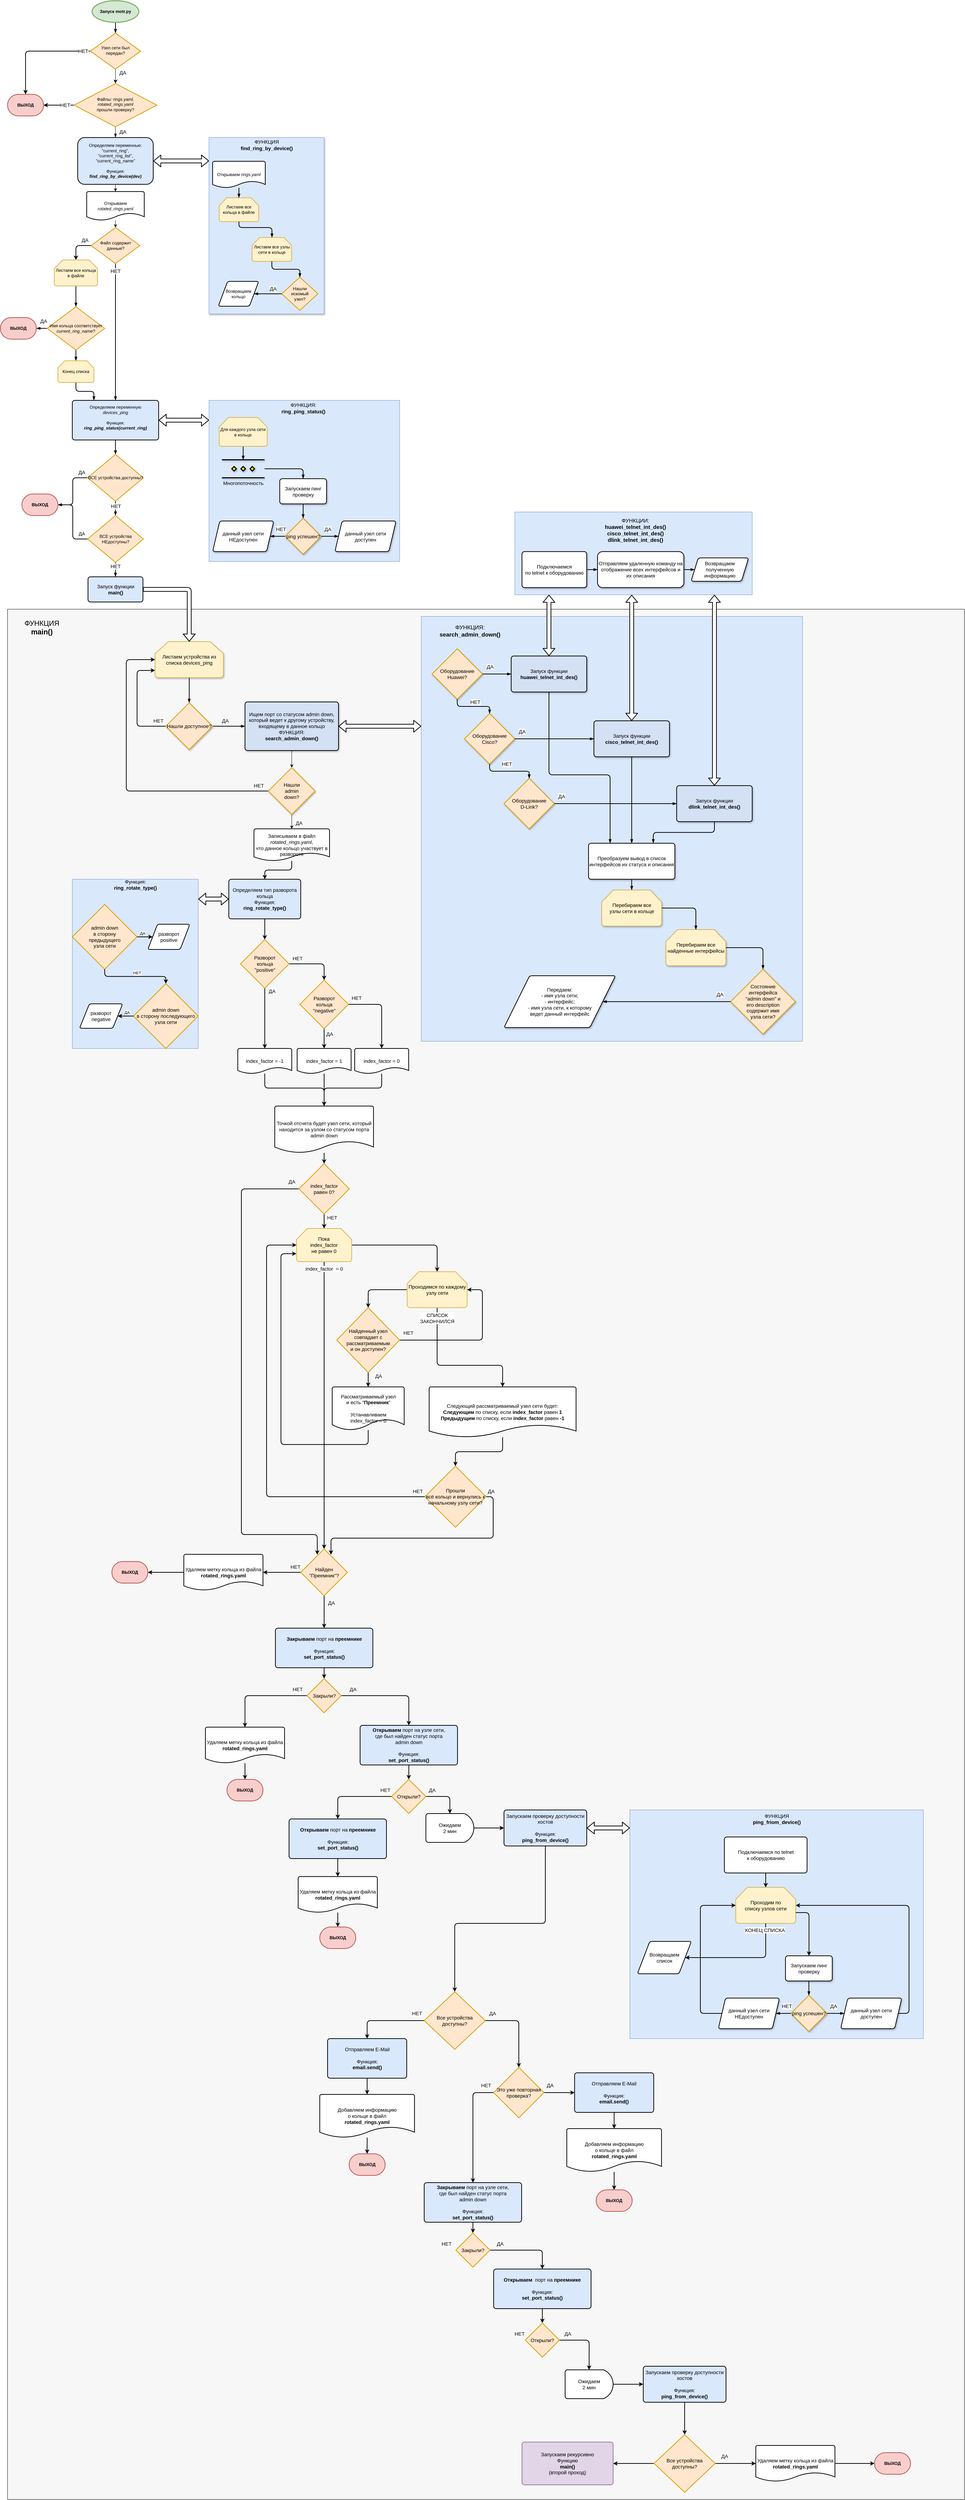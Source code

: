 <mxfile version="13.6.5" type="github">
  <diagram id="C5RBs43oDa-KdzZeNtuy" name="Page-1">
    <mxGraphModel dx="7246" dy="4815" grid="1" gridSize="10" guides="1" tooltips="1" connect="1" arrows="1" fold="1" page="1" pageScale="1" pageWidth="3300" pageHeight="7000" math="0" shadow="0">
      <root>
        <mxCell id="WIyWlLk6GJQsqaUBKTNV-0" />
        <mxCell id="WIyWlLk6GJQsqaUBKTNV-1" parent="WIyWlLk6GJQsqaUBKTNV-0" />
        <mxCell id="qdzVhZ0BJHm87TB0EGFF-506" value="" style="rounded=0;whiteSpace=wrap;html=1;sketch=0;fontSize=14;fillColor=#F7F7F7;" vertex="1" parent="WIyWlLk6GJQsqaUBKTNV-1">
          <mxGeometry x="70" y="1710" width="2660" height="5250" as="geometry" />
        </mxCell>
        <mxCell id="WIyWlLk6GJQsqaUBKTNV-2" value="" style="rounded=0;html=1;jettySize=auto;orthogonalLoop=1;fontSize=11;endArrow=classicThin;endFill=1;strokeWidth=2;shadow=0;labelBackgroundColor=none;edgeStyle=orthogonalEdgeStyle;exitX=0.5;exitY=1;exitDx=0;exitDy=0;exitPerimeter=0;" parent="WIyWlLk6GJQsqaUBKTNV-1" source="qdzVhZ0BJHm87TB0EGFF-5" target="WIyWlLk6GJQsqaUBKTNV-6" edge="1">
          <mxGeometry relative="1" as="geometry">
            <mxPoint x="370" y="80" as="sourcePoint" />
          </mxGeometry>
        </mxCell>
        <mxCell id="WIyWlLk6GJQsqaUBKTNV-4" value="&lt;div style=&quot;font-size: 14px&quot;&gt;&lt;font style=&quot;font-size: 14px&quot;&gt;ДА&lt;/font&gt;&lt;/div&gt;" style="rounded=0;html=1;jettySize=auto;orthogonalLoop=1;fontSize=11;endArrow=classic;endFill=1;endSize=8;strokeWidth=1;shadow=0;labelBackgroundColor=none;edgeStyle=orthogonalEdgeStyle;" parent="WIyWlLk6GJQsqaUBKTNV-1" source="WIyWlLk6GJQsqaUBKTNV-6" target="WIyWlLk6GJQsqaUBKTNV-10" edge="1">
          <mxGeometry x="-0.5" y="20" relative="1" as="geometry">
            <mxPoint as="offset" />
          </mxGeometry>
        </mxCell>
        <mxCell id="qdzVhZ0BJHm87TB0EGFF-9" style="edgeStyle=orthogonalEdgeStyle;rounded=1;orthogonalLoop=1;jettySize=auto;html=1;entryX=0.5;entryY=0;entryDx=0;entryDy=0;entryPerimeter=0;strokeWidth=2;" edge="1" parent="WIyWlLk6GJQsqaUBKTNV-1" source="WIyWlLk6GJQsqaUBKTNV-6" target="qdzVhZ0BJHm87TB0EGFF-6">
          <mxGeometry relative="1" as="geometry" />
        </mxCell>
        <mxCell id="qdzVhZ0BJHm87TB0EGFF-10" value="&lt;font style=&quot;font-size: 14px&quot;&gt;НЕТ&lt;/font&gt;" style="edgeLabel;html=1;align=center;verticalAlign=middle;resizable=0;points=[];" vertex="1" connectable="0" parent="qdzVhZ0BJHm87TB0EGFF-9">
          <mxGeometry x="-0.043" y="4" relative="1" as="geometry">
            <mxPoint x="123.43" y="-4" as="offset" />
          </mxGeometry>
        </mxCell>
        <mxCell id="WIyWlLk6GJQsqaUBKTNV-6" value="Узел сети был передан?" style="rhombus;whiteSpace=wrap;html=1;shadow=0;fontFamily=Helvetica;fontSize=12;align=center;strokeWidth=2;spacing=6;spacingTop=-4;fillColor=#ffe6cc;strokeColor=#d79b00;" parent="WIyWlLk6GJQsqaUBKTNV-1" vertex="1">
          <mxGeometry x="300" y="110" width="140" height="100" as="geometry" />
        </mxCell>
        <mxCell id="WIyWlLk6GJQsqaUBKTNV-8" value="&lt;font style=&quot;font-size: 14px&quot;&gt;ДА&lt;/font&gt;" style="rounded=0;html=1;jettySize=auto;orthogonalLoop=1;fontSize=11;endArrow=blockThin;endFill=1;endSize=8;strokeWidth=1;shadow=0;labelBackgroundColor=none;edgeStyle=orthogonalEdgeStyle;" parent="WIyWlLk6GJQsqaUBKTNV-1" source="WIyWlLk6GJQsqaUBKTNV-10" target="WIyWlLk6GJQsqaUBKTNV-11" edge="1">
          <mxGeometry x="0.333" y="20" relative="1" as="geometry">
            <mxPoint as="offset" />
          </mxGeometry>
        </mxCell>
        <mxCell id="qdzVhZ0BJHm87TB0EGFF-11" style="edgeStyle=orthogonalEdgeStyle;rounded=0;orthogonalLoop=1;jettySize=auto;html=1;entryX=1;entryY=0.5;entryDx=0;entryDy=0;entryPerimeter=0;strokeWidth=2;" edge="1" parent="WIyWlLk6GJQsqaUBKTNV-1" source="WIyWlLk6GJQsqaUBKTNV-10" target="qdzVhZ0BJHm87TB0EGFF-6">
          <mxGeometry relative="1" as="geometry" />
        </mxCell>
        <mxCell id="qdzVhZ0BJHm87TB0EGFF-12" value="&lt;font style=&quot;font-size: 14px&quot;&gt;НЕТ&lt;/font&gt;" style="edgeLabel;html=1;align=center;verticalAlign=middle;resizable=0;points=[];" vertex="1" connectable="0" parent="qdzVhZ0BJHm87TB0EGFF-11">
          <mxGeometry x="-0.015" y="-1" relative="1" as="geometry">
            <mxPoint x="16.67" y="1" as="offset" />
          </mxGeometry>
        </mxCell>
        <mxCell id="WIyWlLk6GJQsqaUBKTNV-10" value="&lt;div&gt;Файлы: &lt;i&gt;rings.yaml,&lt;/i&gt;&lt;/div&gt;&lt;div&gt;&lt;i&gt;rotated_rings.yaml&lt;/i&gt;&lt;/div&gt;&lt;div&gt;прошли проверку?&lt;br&gt;&lt;/div&gt;" style="rhombus;whiteSpace=wrap;html=1;shadow=0;fontFamily=Helvetica;fontSize=12;align=center;strokeWidth=2;spacing=6;spacingTop=-4;fillColor=#ffe6cc;strokeColor=#d79b00;" parent="WIyWlLk6GJQsqaUBKTNV-1" vertex="1">
          <mxGeometry x="255" y="250" width="230" height="120" as="geometry" />
        </mxCell>
        <mxCell id="qdzVhZ0BJHm87TB0EGFF-20" value="" style="edgeStyle=orthogonalEdgeStyle;rounded=0;orthogonalLoop=1;jettySize=auto;html=1;" edge="1" parent="WIyWlLk6GJQsqaUBKTNV-1" source="WIyWlLk6GJQsqaUBKTNV-11" target="qdzVhZ0BJHm87TB0EGFF-19">
          <mxGeometry relative="1" as="geometry" />
        </mxCell>
        <mxCell id="WIyWlLk6GJQsqaUBKTNV-11" value="&lt;div&gt;Определяем переменные:&lt;/div&gt;&lt;div&gt; &quot;current_ring&quot;, &lt;br&gt;&lt;/div&gt;&lt;div&gt;&quot;current_ring_list&quot;,&lt;/div&gt;&lt;div&gt; &quot;current_ring_name&quot;&lt;/div&gt;&lt;div&gt;&lt;br&gt;&lt;/div&gt;&lt;div&gt;Функция:&lt;/div&gt;&lt;div&gt;&lt;b&gt;&lt;i&gt;find_ring_by_device(dev)&lt;/i&gt;&lt;/b&gt;&lt;br&gt;&lt;/div&gt;" style="rounded=1;whiteSpace=wrap;html=1;fontSize=12;glass=0;strokeWidth=2;shadow=0;fillColor=#dae8fc;" parent="WIyWlLk6GJQsqaUBKTNV-1" vertex="1">
          <mxGeometry x="265" y="400" width="210" height="130" as="geometry" />
        </mxCell>
        <mxCell id="qdzVhZ0BJHm87TB0EGFF-5" value="&lt;b&gt;Запуск motr.py&lt;/b&gt;" style="strokeWidth=3;html=1;shape=mxgraph.flowchart.start_1;whiteSpace=wrap;fillColor=#d5e8d4;strokeColor=#82b366;" vertex="1" parent="WIyWlLk6GJQsqaUBKTNV-1">
          <mxGeometry x="305" y="20" width="130" height="60" as="geometry" />
        </mxCell>
        <mxCell id="qdzVhZ0BJHm87TB0EGFF-6" value="&lt;b&gt;ВЫХОД&lt;/b&gt;" style="strokeWidth=2;html=1;shape=mxgraph.flowchart.terminator;whiteSpace=wrap;fillColor=#f8cecc;strokeColor=#b85450;" vertex="1" parent="WIyWlLk6GJQsqaUBKTNV-1">
          <mxGeometry x="70" y="280" width="100" height="60" as="geometry" />
        </mxCell>
        <mxCell id="qdzVhZ0BJHm87TB0EGFF-23" value="" style="edgeStyle=orthogonalEdgeStyle;rounded=0;orthogonalLoop=1;jettySize=auto;html=1;" edge="1" parent="WIyWlLk6GJQsqaUBKTNV-1" source="qdzVhZ0BJHm87TB0EGFF-19" target="qdzVhZ0BJHm87TB0EGFF-22">
          <mxGeometry relative="1" as="geometry" />
        </mxCell>
        <mxCell id="qdzVhZ0BJHm87TB0EGFF-19" value="Открываем &lt;i&gt;rotated_rings.yaml&lt;/i&gt;" style="strokeWidth=2;html=1;shape=mxgraph.flowchart.document2;whiteSpace=wrap;size=0.25;" vertex="1" parent="WIyWlLk6GJQsqaUBKTNV-1">
          <mxGeometry x="290" y="550" width="160" height="80" as="geometry" />
        </mxCell>
        <mxCell id="qdzVhZ0BJHm87TB0EGFF-53" style="edgeStyle=orthogonalEdgeStyle;rounded=0;orthogonalLoop=1;jettySize=auto;html=1;endArrow=blockThin;endFill=1;strokeWidth=2;entryX=0.5;entryY=0;entryDx=0;entryDy=0;" edge="1" parent="WIyWlLk6GJQsqaUBKTNV-1" source="qdzVhZ0BJHm87TB0EGFF-22" target="qdzVhZ0BJHm87TB0EGFF-37">
          <mxGeometry relative="1" as="geometry">
            <mxPoint x="270" y="1140" as="targetPoint" />
          </mxGeometry>
        </mxCell>
        <mxCell id="qdzVhZ0BJHm87TB0EGFF-55" value="&lt;font style=&quot;font-size: 14px&quot;&gt;НЕТ&lt;/font&gt;" style="edgeLabel;html=1;align=center;verticalAlign=middle;resizable=0;points=[];" vertex="1" connectable="0" parent="qdzVhZ0BJHm87TB0EGFF-53">
          <mxGeometry x="-0.44" relative="1" as="geometry">
            <mxPoint y="-86" as="offset" />
          </mxGeometry>
        </mxCell>
        <mxCell id="qdzVhZ0BJHm87TB0EGFF-222" style="edgeStyle=orthogonalEdgeStyle;sketch=0;orthogonalLoop=1;jettySize=auto;html=1;exitX=0;exitY=0.5;exitDx=0;exitDy=0;entryX=0.5;entryY=0;entryDx=0;entryDy=0;entryPerimeter=0;strokeWidth=2;rounded=1;" edge="1" parent="WIyWlLk6GJQsqaUBKTNV-1" source="qdzVhZ0BJHm87TB0EGFF-22" target="qdzVhZ0BJHm87TB0EGFF-27">
          <mxGeometry relative="1" as="geometry" />
        </mxCell>
        <mxCell id="qdzVhZ0BJHm87TB0EGFF-247" value="&lt;font style=&quot;font-size: 14px&quot;&gt;ДА&lt;/font&gt;" style="edgeLabel;html=1;align=center;verticalAlign=middle;resizable=0;points=[];" vertex="1" connectable="0" parent="qdzVhZ0BJHm87TB0EGFF-222">
          <mxGeometry x="-0.746" relative="1" as="geometry">
            <mxPoint x="-7.5" y="-15" as="offset" />
          </mxGeometry>
        </mxCell>
        <mxCell id="qdzVhZ0BJHm87TB0EGFF-22" value="Файл содержит данные?" style="rhombus;whiteSpace=wrap;html=1;strokeWidth=2;fillColor=#ffe6cc;strokeColor=#d79b00;" vertex="1" parent="WIyWlLk6GJQsqaUBKTNV-1">
          <mxGeometry x="302.5" y="650" width="135" height="100" as="geometry" />
        </mxCell>
        <mxCell id="qdzVhZ0BJHm87TB0EGFF-31" value="" style="edgeStyle=orthogonalEdgeStyle;rounded=0;orthogonalLoop=1;jettySize=auto;html=1;endArrow=blockThin;endFill=1;strokeWidth=2;" edge="1" parent="WIyWlLk6GJQsqaUBKTNV-1" source="qdzVhZ0BJHm87TB0EGFF-27" target="qdzVhZ0BJHm87TB0EGFF-30">
          <mxGeometry relative="1" as="geometry" />
        </mxCell>
        <mxCell id="qdzVhZ0BJHm87TB0EGFF-27" value="Листаем все кольца в файле" style="strokeWidth=2;html=1;shape=mxgraph.flowchart.loop_limit;whiteSpace=wrap;fillColor=#fff2cc;strokeColor=#d6b656;" vertex="1" parent="WIyWlLk6GJQsqaUBKTNV-1">
          <mxGeometry x="200" y="740" width="120" height="72" as="geometry" />
        </mxCell>
        <mxCell id="qdzVhZ0BJHm87TB0EGFF-45" value="" style="edgeStyle=orthogonalEdgeStyle;rounded=0;orthogonalLoop=1;jettySize=auto;html=1;endArrow=blockThin;endFill=1;strokeWidth=2;" edge="1" parent="WIyWlLk6GJQsqaUBKTNV-1" source="qdzVhZ0BJHm87TB0EGFF-30" target="qdzVhZ0BJHm87TB0EGFF-44">
          <mxGeometry relative="1" as="geometry" />
        </mxCell>
        <mxCell id="qdzVhZ0BJHm87TB0EGFF-51" value="" style="edgeStyle=orthogonalEdgeStyle;rounded=0;orthogonalLoop=1;jettySize=auto;html=1;endArrow=blockThin;endFill=1;strokeWidth=2;" edge="1" parent="WIyWlLk6GJQsqaUBKTNV-1" source="qdzVhZ0BJHm87TB0EGFF-30" target="qdzVhZ0BJHm87TB0EGFF-47">
          <mxGeometry relative="1" as="geometry" />
        </mxCell>
        <mxCell id="qdzVhZ0BJHm87TB0EGFF-52" value="&lt;font style=&quot;font-size: 14px&quot;&gt;ДА&lt;/font&gt;" style="edgeLabel;html=1;align=center;verticalAlign=middle;resizable=0;points=[];" vertex="1" connectable="0" parent="qdzVhZ0BJHm87TB0EGFF-51">
          <mxGeometry x="-0.218" y="2" relative="1" as="geometry">
            <mxPoint x="9.31" y="-22" as="offset" />
          </mxGeometry>
        </mxCell>
        <mxCell id="qdzVhZ0BJHm87TB0EGFF-30" value="&lt;div align=&quot;center&quot;&gt;Имя кольца соответствует&lt;/div&gt;&lt;div align=&quot;center&quot;&gt;&lt;i&gt;current_ring_name&lt;/i&gt;?&lt;br&gt;&lt;/div&gt;" style="rhombus;whiteSpace=wrap;html=1;strokeWidth=2;fillColor=#ffe6cc;strokeColor=#d79b00;align=center;" vertex="1" parent="WIyWlLk6GJQsqaUBKTNV-1">
          <mxGeometry x="180" y="870" width="160" height="120" as="geometry" />
        </mxCell>
        <mxCell id="qdzVhZ0BJHm87TB0EGFF-58" value="" style="edgeStyle=orthogonalEdgeStyle;rounded=0;orthogonalLoop=1;jettySize=auto;html=1;endArrow=blockThin;endFill=1;strokeWidth=2;" edge="1" parent="WIyWlLk6GJQsqaUBKTNV-1" source="qdzVhZ0BJHm87TB0EGFF-37" target="qdzVhZ0BJHm87TB0EGFF-57">
          <mxGeometry relative="1" as="geometry" />
        </mxCell>
        <mxCell id="qdzVhZ0BJHm87TB0EGFF-37" value="&lt;div&gt;Определяем переменную&lt;/div&gt;&lt;div&gt;&lt;i&gt;devices_ping&lt;/i&gt;&lt;/div&gt;&lt;div&gt;&lt;i&gt;&lt;/i&gt;&lt;br&gt;&lt;/div&gt;&lt;div&gt;Функция:&lt;/div&gt;&lt;div&gt;&lt;b&gt;&lt;i&gt;ring_ping_status(current_ring)&lt;/i&gt;&lt;/b&gt;&lt;/div&gt;&lt;div&gt;&lt;i&gt;&lt;/i&gt;&lt;br&gt;&lt;/div&gt;" style="rounded=1;whiteSpace=wrap;html=1;absoluteArcSize=1;arcSize=14;strokeWidth=2;fillColor=#dae8fc;" vertex="1" parent="WIyWlLk6GJQsqaUBKTNV-1">
          <mxGeometry x="250" y="1130" width="240" height="110" as="geometry" />
        </mxCell>
        <mxCell id="qdzVhZ0BJHm87TB0EGFF-46" value="" style="edgeStyle=orthogonalEdgeStyle;rounded=1;orthogonalLoop=1;jettySize=auto;html=1;endArrow=blockThin;endFill=1;strokeWidth=2;entryX=0.25;entryY=0;entryDx=0;entryDy=0;" edge="1" parent="WIyWlLk6GJQsqaUBKTNV-1" source="qdzVhZ0BJHm87TB0EGFF-44" target="qdzVhZ0BJHm87TB0EGFF-37">
          <mxGeometry relative="1" as="geometry" />
        </mxCell>
        <mxCell id="qdzVhZ0BJHm87TB0EGFF-44" value="Конец списка" style="strokeWidth=2;html=1;shape=mxgraph.flowchart.loop_limit;whiteSpace=wrap;fillColor=#fff2cc;strokeColor=#d6b656;" vertex="1" parent="WIyWlLk6GJQsqaUBKTNV-1">
          <mxGeometry x="210" y="1020" width="100" height="60" as="geometry" />
        </mxCell>
        <mxCell id="qdzVhZ0BJHm87TB0EGFF-47" value="&lt;b&gt;ВЫХОД&lt;/b&gt;" style="strokeWidth=2;html=1;shape=mxgraph.flowchart.terminator;whiteSpace=wrap;fillColor=#f8cecc;strokeColor=#b85450;" vertex="1" parent="WIyWlLk6GJQsqaUBKTNV-1">
          <mxGeometry x="50" y="900" width="100" height="60" as="geometry" />
        </mxCell>
        <mxCell id="qdzVhZ0BJHm87TB0EGFF-61" value="" style="edgeStyle=orthogonalEdgeStyle;rounded=0;orthogonalLoop=1;jettySize=auto;html=1;endArrow=blockThin;endFill=1;strokeWidth=2;" edge="1" parent="WIyWlLk6GJQsqaUBKTNV-1" source="qdzVhZ0BJHm87TB0EGFF-57" target="qdzVhZ0BJHm87TB0EGFF-60">
          <mxGeometry relative="1" as="geometry" />
        </mxCell>
        <mxCell id="qdzVhZ0BJHm87TB0EGFF-62" value="&lt;font style=&quot;font-size: 14px&quot;&gt;НЕТ&lt;/font&gt;" style="edgeLabel;html=1;align=center;verticalAlign=middle;resizable=0;points=[];" vertex="1" connectable="0" parent="qdzVhZ0BJHm87TB0EGFF-61">
          <mxGeometry x="-0.299" y="1" relative="1" as="geometry">
            <mxPoint as="offset" />
          </mxGeometry>
        </mxCell>
        <mxCell id="qdzVhZ0BJHm87TB0EGFF-64" style="edgeStyle=orthogonalEdgeStyle;rounded=1;orthogonalLoop=1;jettySize=auto;html=1;endArrow=blockThin;endFill=1;strokeWidth=2;" edge="1" parent="WIyWlLk6GJQsqaUBKTNV-1" source="qdzVhZ0BJHm87TB0EGFF-57" target="qdzVhZ0BJHm87TB0EGFF-63">
          <mxGeometry relative="1" as="geometry" />
        </mxCell>
        <mxCell id="qdzVhZ0BJHm87TB0EGFF-66" value="&lt;font style=&quot;font-size: 14px&quot;&gt;ДА&lt;/font&gt;" style="edgeLabel;html=1;align=center;verticalAlign=middle;resizable=0;points=[];" vertex="1" connectable="0" parent="qdzVhZ0BJHm87TB0EGFF-64">
          <mxGeometry x="-0.633" relative="1" as="geometry">
            <mxPoint x="12.5" y="-15" as="offset" />
          </mxGeometry>
        </mxCell>
        <mxCell id="qdzVhZ0BJHm87TB0EGFF-57" value="ВСЕ устройства доступны?" style="strokeWidth=2;html=1;shape=mxgraph.flowchart.decision;whiteSpace=wrap;fillColor=#ffe6cc;strokeColor=#d79b00;" vertex="1" parent="WIyWlLk6GJQsqaUBKTNV-1">
          <mxGeometry x="292.5" y="1280" width="155" height="130" as="geometry" />
        </mxCell>
        <mxCell id="qdzVhZ0BJHm87TB0EGFF-65" style="edgeStyle=orthogonalEdgeStyle;rounded=1;orthogonalLoop=1;jettySize=auto;html=1;endArrow=blockThin;endFill=1;strokeWidth=2;" edge="1" parent="WIyWlLk6GJQsqaUBKTNV-1" source="qdzVhZ0BJHm87TB0EGFF-60" target="qdzVhZ0BJHm87TB0EGFF-63">
          <mxGeometry relative="1" as="geometry" />
        </mxCell>
        <mxCell id="qdzVhZ0BJHm87TB0EGFF-67" value="&lt;font style=&quot;font-size: 13px&quot;&gt;ДА&lt;/font&gt;" style="edgeLabel;html=1;align=center;verticalAlign=middle;resizable=0;points=[];" vertex="1" connectable="0" parent="qdzVhZ0BJHm87TB0EGFF-65">
          <mxGeometry x="-0.657" relative="1" as="geometry">
            <mxPoint x="14.17" y="-15" as="offset" />
          </mxGeometry>
        </mxCell>
        <mxCell id="qdzVhZ0BJHm87TB0EGFF-69" value="" style="edgeStyle=orthogonalEdgeStyle;rounded=0;orthogonalLoop=1;jettySize=auto;html=1;endArrow=blockThin;endFill=1;strokeWidth=2;" edge="1" parent="WIyWlLk6GJQsqaUBKTNV-1" source="qdzVhZ0BJHm87TB0EGFF-60" target="qdzVhZ0BJHm87TB0EGFF-68">
          <mxGeometry relative="1" as="geometry">
            <Array as="points">
              <mxPoint x="370" y="1590" />
              <mxPoint x="370" y="1590" />
            </Array>
          </mxGeometry>
        </mxCell>
        <mxCell id="qdzVhZ0BJHm87TB0EGFF-70" value="&lt;font style=&quot;font-size: 14px&quot;&gt;НЕТ&lt;/font&gt;" style="edgeLabel;html=1;align=center;verticalAlign=middle;resizable=0;points=[];" vertex="1" connectable="0" parent="qdzVhZ0BJHm87TB0EGFF-69">
          <mxGeometry x="-0.333" y="6" relative="1" as="geometry">
            <mxPoint x="-6" y="-3.14" as="offset" />
          </mxGeometry>
        </mxCell>
        <mxCell id="qdzVhZ0BJHm87TB0EGFF-60" value="ВСЕ устройства НЕдоступны?" style="strokeWidth=2;html=1;shape=mxgraph.flowchart.decision;whiteSpace=wrap;fillColor=#ffe6cc;strokeColor=#d79b00;" vertex="1" parent="WIyWlLk6GJQsqaUBKTNV-1">
          <mxGeometry x="292.5" y="1450" width="155" height="130" as="geometry" />
        </mxCell>
        <mxCell id="qdzVhZ0BJHm87TB0EGFF-63" value="&lt;b&gt;ВЫХОД&lt;/b&gt;" style="strokeWidth=2;html=1;shape=mxgraph.flowchart.terminator;whiteSpace=wrap;fillColor=#f8cecc;strokeColor=#b85450;" vertex="1" parent="WIyWlLk6GJQsqaUBKTNV-1">
          <mxGeometry x="110" y="1390" width="100" height="60" as="geometry" />
        </mxCell>
        <mxCell id="qdzVhZ0BJHm87TB0EGFF-68" value="&lt;div style=&quot;font-size: 14px&quot;&gt;&lt;font style=&quot;font-size: 14px&quot;&gt;Запуск функции &lt;b&gt;&lt;br&gt;&lt;/b&gt;&lt;/font&gt;&lt;/div&gt;&lt;div style=&quot;font-size: 14px&quot;&gt;&lt;font style=&quot;font-size: 14px&quot;&gt;&lt;b&gt;main()&lt;/b&gt;&lt;br&gt;&lt;/font&gt;&lt;/div&gt;" style="rounded=1;whiteSpace=wrap;html=1;absoluteArcSize=1;arcSize=14;strokeWidth=2;fillColor=#dae8fc;" vertex="1" parent="WIyWlLk6GJQsqaUBKTNV-1">
          <mxGeometry x="293.64" y="1620" width="152.73" height="70" as="geometry" />
        </mxCell>
        <mxCell id="qdzVhZ0BJHm87TB0EGFF-138" value="" style="edgeStyle=orthogonalEdgeStyle;rounded=1;orthogonalLoop=1;jettySize=auto;html=1;endArrow=blockThin;endFill=1;strokeWidth=2;fontSize=14;fontColor=#000000;" edge="1" parent="WIyWlLk6GJQsqaUBKTNV-1" source="qdzVhZ0BJHm87TB0EGFF-136" target="qdzVhZ0BJHm87TB0EGFF-137">
          <mxGeometry relative="1" as="geometry" />
        </mxCell>
        <mxCell id="qdzVhZ0BJHm87TB0EGFF-136" value="Листаем устройства из списка devices_ping" style="strokeWidth=2;html=1;shape=mxgraph.flowchart.loop_limit;whiteSpace=wrap;shadow=1;fillColor=#fff2cc;fontSize=14;strokeColor=#d6b656;" vertex="1" parent="WIyWlLk6GJQsqaUBKTNV-1">
          <mxGeometry x="480" y="1800" width="190" height="100" as="geometry" />
        </mxCell>
        <mxCell id="qdzVhZ0BJHm87TB0EGFF-140" value="" style="edgeStyle=orthogonalEdgeStyle;rounded=0;orthogonalLoop=1;jettySize=auto;html=1;endArrow=blockThin;endFill=1;strokeWidth=2;fontSize=14;fontColor=#000000;" edge="1" parent="WIyWlLk6GJQsqaUBKTNV-1" source="qdzVhZ0BJHm87TB0EGFF-137" target="qdzVhZ0BJHm87TB0EGFF-139">
          <mxGeometry relative="1" as="geometry">
            <Array as="points">
              <mxPoint x="670" y="2035" />
              <mxPoint x="670" y="2035" />
            </Array>
          </mxGeometry>
        </mxCell>
        <mxCell id="qdzVhZ0BJHm87TB0EGFF-143" value="ДА" style="edgeLabel;html=1;align=center;verticalAlign=middle;resizable=0;points=[];fontSize=14;fontColor=#000000;" vertex="1" connectable="0" parent="qdzVhZ0BJHm87TB0EGFF-140">
          <mxGeometry x="-0.236" relative="1" as="geometry">
            <mxPoint y="-15.03" as="offset" />
          </mxGeometry>
        </mxCell>
        <mxCell id="qdzVhZ0BJHm87TB0EGFF-243" style="edgeStyle=orthogonalEdgeStyle;rounded=1;sketch=0;orthogonalLoop=1;jettySize=auto;html=1;strokeWidth=2;" edge="1" parent="WIyWlLk6GJQsqaUBKTNV-1" source="qdzVhZ0BJHm87TB0EGFF-137" target="qdzVhZ0BJHm87TB0EGFF-136">
          <mxGeometry relative="1" as="geometry">
            <Array as="points">
              <mxPoint x="430" y="2035" />
              <mxPoint x="430" y="1880" />
            </Array>
          </mxGeometry>
        </mxCell>
        <mxCell id="qdzVhZ0BJHm87TB0EGFF-245" value="&lt;font style=&quot;font-size: 14px;&quot;&gt;НЕТ&lt;/font&gt;" style="edgeLabel;html=1;align=center;verticalAlign=middle;resizable=0;points=[];fontSize=14;" vertex="1" connectable="0" parent="qdzVhZ0BJHm87TB0EGFF-243">
          <mxGeometry x="-0.808" y="-4" relative="1" as="geometry">
            <mxPoint x="6" y="-11" as="offset" />
          </mxGeometry>
        </mxCell>
        <mxCell id="qdzVhZ0BJHm87TB0EGFF-137" value="Нашли доступное?" style="strokeWidth=2;html=1;shape=mxgraph.flowchart.decision;whiteSpace=wrap;shadow=1;fillColor=#ffe6cc;fontSize=14;strokeColor=#d79b00;" vertex="1" parent="WIyWlLk6GJQsqaUBKTNV-1">
          <mxGeometry x="510" y="1970" width="130" height="130" as="geometry" />
        </mxCell>
        <mxCell id="qdzVhZ0BJHm87TB0EGFF-215" value="" style="edgeStyle=orthogonalEdgeStyle;curved=0;rounded=1;sketch=0;orthogonalLoop=1;jettySize=auto;html=1;" edge="1" parent="WIyWlLk6GJQsqaUBKTNV-1" source="qdzVhZ0BJHm87TB0EGFF-139" target="qdzVhZ0BJHm87TB0EGFF-213">
          <mxGeometry relative="1" as="geometry" />
        </mxCell>
        <mxCell id="qdzVhZ0BJHm87TB0EGFF-139" value="&lt;div&gt;Ищем порт со статусом admin down, который ведет к другому устройству, входящему в данное кольцо&lt;/div&gt;&lt;div&gt;ФУНКЦИЯ:&lt;/div&gt;&lt;div&gt;&lt;b&gt;search_admin_down()&lt;/b&gt;&lt;br&gt;&lt;/div&gt;" style="rounded=1;whiteSpace=wrap;html=1;absoluteArcSize=1;arcSize=14;strokeWidth=2;shadow=1;fillColor=#D4E1F5;fontSize=14;fontColor=#000000;" vertex="1" parent="WIyWlLk6GJQsqaUBKTNV-1">
          <mxGeometry x="730" y="1967.5" width="260" height="135" as="geometry" />
        </mxCell>
        <mxCell id="qdzVhZ0BJHm87TB0EGFF-178" value="" style="shape=flexArrow;endArrow=classic;startArrow=classic;html=1;strokeWidth=2;fontSize=14;fontColor=#000000;exitX=1;exitY=0.5;exitDx=0;exitDy=0;fillColor=#ffffff;" edge="1" parent="WIyWlLk6GJQsqaUBKTNV-1" source="qdzVhZ0BJHm87TB0EGFF-37">
          <mxGeometry width="50" height="50" relative="1" as="geometry">
            <mxPoint x="930" y="1270" as="sourcePoint" />
            <mxPoint x="630" y="1185" as="targetPoint" />
          </mxGeometry>
        </mxCell>
        <mxCell id="qdzVhZ0BJHm87TB0EGFF-179" value="" style="shape=flexArrow;endArrow=classic;startArrow=classic;html=1;strokeWidth=2;fontSize=14;fontColor=#000000;exitX=1;exitY=0.5;exitDx=0;exitDy=0;fillColor=#ffffff;" edge="1" parent="WIyWlLk6GJQsqaUBKTNV-1" source="WIyWlLk6GJQsqaUBKTNV-11">
          <mxGeometry width="50" height="50" relative="1" as="geometry">
            <mxPoint x="720" y="470" as="sourcePoint" />
            <mxPoint x="630" y="465" as="targetPoint" />
          </mxGeometry>
        </mxCell>
        <mxCell id="qdzVhZ0BJHm87TB0EGFF-205" value="" style="group" vertex="1" connectable="0" parent="WIyWlLk6GJQsqaUBKTNV-1">
          <mxGeometry x="1480" y="1440" width="660" height="230" as="geometry" />
        </mxCell>
        <mxCell id="qdzVhZ0BJHm87TB0EGFF-164" value="" style="group;fillColor=#dae8fc;strokeColor=#6c8ebf;container=0;fontSize=14;fontStyle=2" vertex="1" connectable="0" parent="qdzVhZ0BJHm87TB0EGFF-205">
          <mxGeometry width="660" height="230" as="geometry" />
        </mxCell>
        <mxCell id="qdzVhZ0BJHm87TB0EGFF-157" value="&lt;div&gt;Подключаемся&lt;/div&gt;&lt;div&gt;по telnet к оборудованию&lt;br&gt;&lt;/div&gt;" style="rounded=1;whiteSpace=wrap;html=1;absoluteArcSize=1;arcSize=14;strokeWidth=2;shadow=1;fontSize=14;" vertex="1" parent="qdzVhZ0BJHm87TB0EGFF-205">
          <mxGeometry x="20" y="110" width="180" height="100" as="geometry" />
        </mxCell>
        <mxCell id="qdzVhZ0BJHm87TB0EGFF-160" value="Отправляем удаленную команду на отображение всех интерфейсов и их описания" style="whiteSpace=wrap;html=1;rounded=1;shadow=1;fontSize=14;strokeWidth=2;arcSize=14;" vertex="1" parent="qdzVhZ0BJHm87TB0EGFF-205">
          <mxGeometry x="230" y="110" width="240" height="100" as="geometry" />
        </mxCell>
        <mxCell id="qdzVhZ0BJHm87TB0EGFF-161" value="" style="edgeStyle=orthogonalEdgeStyle;rounded=0;orthogonalLoop=1;jettySize=auto;html=1;endArrow=blockThin;endFill=1;strokeWidth=2;fontSize=14;fontColor=#000000;" edge="1" parent="qdzVhZ0BJHm87TB0EGFF-205" source="qdzVhZ0BJHm87TB0EGFF-157" target="qdzVhZ0BJHm87TB0EGFF-160">
          <mxGeometry relative="1" as="geometry" />
        </mxCell>
        <mxCell id="qdzVhZ0BJHm87TB0EGFF-162" value="&lt;div&gt;Возвращаем&lt;/div&gt;&lt;div&gt;полученную информацию&lt;br&gt;&lt;/div&gt;" style="shape=parallelogram;perimeter=parallelogramPerimeter;whiteSpace=wrap;html=1;fixedSize=1;rounded=1;shadow=1;fontSize=14;strokeWidth=2;arcSize=14;" vertex="1" parent="qdzVhZ0BJHm87TB0EGFF-205">
          <mxGeometry x="490" y="127.5" width="160" height="65" as="geometry" />
        </mxCell>
        <mxCell id="qdzVhZ0BJHm87TB0EGFF-163" value="" style="edgeStyle=orthogonalEdgeStyle;rounded=0;orthogonalLoop=1;jettySize=auto;html=1;endArrow=blockThin;endFill=1;strokeWidth=2;fontSize=14;fontColor=#000000;" edge="1" parent="qdzVhZ0BJHm87TB0EGFF-205" source="qdzVhZ0BJHm87TB0EGFF-160" target="qdzVhZ0BJHm87TB0EGFF-162">
          <mxGeometry relative="1" as="geometry" />
        </mxCell>
        <mxCell id="qdzVhZ0BJHm87TB0EGFF-204" value="ФУНКЦИИ:&lt;br&gt;&lt;b&gt;huawei_telnet_int_des()&lt;br&gt;cisco_telnet_int_des()&lt;br&gt;dlink_telnet_int_des()&lt;/b&gt;" style="text;html=1;align=center;verticalAlign=middle;resizable=0;points=[];autosize=1;fontSize=15;fontColor=#000000;" vertex="1" parent="qdzVhZ0BJHm87TB0EGFF-205">
          <mxGeometry x="225" y="10" width="220" height="80" as="geometry" />
        </mxCell>
        <mxCell id="qdzVhZ0BJHm87TB0EGFF-209" value="" style="group" vertex="1" connectable="0" parent="WIyWlLk6GJQsqaUBKTNV-1">
          <mxGeometry x="630" y="400" width="320" height="490" as="geometry" />
        </mxCell>
        <mxCell id="qdzVhZ0BJHm87TB0EGFF-84" value="" style="group;fillColor=#dae8fc;shadow=1;fontStyle=2;fontSize=14;container=0;strokeColor=#6c8ebf;" vertex="1" connectable="0" parent="qdzVhZ0BJHm87TB0EGFF-209">
          <mxGeometry width="320" height="490" as="geometry" />
        </mxCell>
        <mxCell id="qdzVhZ0BJHm87TB0EGFF-71" value="Открываем &lt;i&gt;rings.yaml&lt;/i&gt;" style="strokeWidth=2;html=1;shape=mxgraph.flowchart.document2;whiteSpace=wrap;size=0.25;" vertex="1" parent="qdzVhZ0BJHm87TB0EGFF-209">
          <mxGeometry x="10" y="66" width="146.401" height="73.6" as="geometry" />
        </mxCell>
        <mxCell id="qdzVhZ0BJHm87TB0EGFF-72" value="Листаем все кольца в файле" style="strokeWidth=2;html=1;shape=mxgraph.flowchart.loop_limit;whiteSpace=wrap;fillColor=#fff2cc;strokeColor=#d6b656;" vertex="1" parent="qdzVhZ0BJHm87TB0EGFF-209">
          <mxGeometry x="28.3" y="167.2" width="109.8" height="66.24" as="geometry" />
        </mxCell>
        <mxCell id="qdzVhZ0BJHm87TB0EGFF-74" value="" style="edgeStyle=orthogonalEdgeStyle;rounded=0;orthogonalLoop=1;jettySize=auto;html=1;endArrow=blockThin;endFill=1;strokeWidth=2;" edge="1" parent="qdzVhZ0BJHm87TB0EGFF-209" source="qdzVhZ0BJHm87TB0EGFF-71" target="qdzVhZ0BJHm87TB0EGFF-72">
          <mxGeometry relative="1" as="geometry" />
        </mxCell>
        <mxCell id="qdzVhZ0BJHm87TB0EGFF-73" value="Листаем все узлы сети в кольце" style="strokeWidth=2;html=1;shape=mxgraph.flowchart.loop_limit;whiteSpace=wrap;fillColor=#fff2cc;strokeColor=#d6b656;" vertex="1" parent="qdzVhZ0BJHm87TB0EGFF-209">
          <mxGeometry x="119.8" y="277.6" width="109.8" height="66.24" as="geometry" />
        </mxCell>
        <mxCell id="qdzVhZ0BJHm87TB0EGFF-75" style="edgeStyle=orthogonalEdgeStyle;rounded=1;orthogonalLoop=1;jettySize=auto;html=1;endArrow=blockThin;endFill=1;strokeWidth=2;" edge="1" parent="qdzVhZ0BJHm87TB0EGFF-209" source="qdzVhZ0BJHm87TB0EGFF-72" target="qdzVhZ0BJHm87TB0EGFF-73">
          <mxGeometry relative="1" as="geometry">
            <Array as="points">
              <mxPoint x="83" y="250" />
              <mxPoint x="175" y="250" />
            </Array>
          </mxGeometry>
        </mxCell>
        <mxCell id="qdzVhZ0BJHm87TB0EGFF-77" value="&lt;div&gt;Нашли &lt;br&gt;&lt;/div&gt;&lt;div&gt;искомый &lt;br&gt;&lt;/div&gt;&lt;div&gt;узел?&lt;/div&gt;" style="rhombus;whiteSpace=wrap;html=1;strokeColor=#d79b00;strokeWidth=2;fillColor=#ffe6cc;" vertex="1" parent="qdzVhZ0BJHm87TB0EGFF-209">
          <mxGeometry x="202.151" y="388" width="100.65" height="92" as="geometry" />
        </mxCell>
        <mxCell id="qdzVhZ0BJHm87TB0EGFF-78" value="" style="edgeStyle=orthogonalEdgeStyle;rounded=1;orthogonalLoop=1;jettySize=auto;html=1;endArrow=blockThin;endFill=1;strokeWidth=2;" edge="1" parent="qdzVhZ0BJHm87TB0EGFF-209" source="qdzVhZ0BJHm87TB0EGFF-73" target="qdzVhZ0BJHm87TB0EGFF-77">
          <mxGeometry relative="1" as="geometry" />
        </mxCell>
        <mxCell id="qdzVhZ0BJHm87TB0EGFF-81" value="&lt;div&gt;Возвращаем&lt;/div&gt;&lt;div&gt;кольцо&lt;br&gt; &lt;/div&gt;" style="shape=parallelogram;html=1;strokeWidth=2;perimeter=parallelogramPerimeter;whiteSpace=wrap;rounded=1;arcSize=12;size=0.23;" vertex="1" parent="qdzVhZ0BJHm87TB0EGFF-209">
          <mxGeometry x="25.802" y="399.5" width="112.298" height="69" as="geometry" />
        </mxCell>
        <mxCell id="qdzVhZ0BJHm87TB0EGFF-82" value="" style="edgeStyle=orthogonalEdgeStyle;rounded=0;orthogonalLoop=1;jettySize=auto;html=1;endArrow=blockThin;endFill=1;strokeWidth=2;" edge="1" parent="qdzVhZ0BJHm87TB0EGFF-209" source="qdzVhZ0BJHm87TB0EGFF-77" target="qdzVhZ0BJHm87TB0EGFF-81">
          <mxGeometry relative="1" as="geometry" />
        </mxCell>
        <mxCell id="qdzVhZ0BJHm87TB0EGFF-83" value="&lt;font style=&quot;font-size: 14px&quot;&gt;ДА&lt;/font&gt;" style="edgeLabel;html=1;align=center;verticalAlign=middle;resizable=0;points=[];" vertex="1" connectable="0" parent="qdzVhZ0BJHm87TB0EGFF-82">
          <mxGeometry x="-0.382" y="-2" relative="1" as="geometry">
            <mxPoint y="-12" as="offset" />
          </mxGeometry>
        </mxCell>
        <mxCell id="qdzVhZ0BJHm87TB0EGFF-208" value="&lt;font style=&quot;font-size: 14px&quot;&gt;ФУНКЦИЯ&lt;br&gt;&lt;b&gt;find_ring_by_device()&lt;/b&gt;&lt;/font&gt;" style="text;html=1;align=center;verticalAlign=middle;resizable=0;points=[];autosize=1;fontSize=15;fontColor=#000000;" vertex="1" parent="qdzVhZ0BJHm87TB0EGFF-209">
          <mxGeometry x="70" width="180" height="40" as="geometry" />
        </mxCell>
        <mxCell id="qdzVhZ0BJHm87TB0EGFF-210" value="" style="shape=flexArrow;endArrow=classic;startArrow=classic;html=1;strokeWidth=2;fontSize=15;fontColor=#000000;exitX=1;exitY=0.5;exitDx=0;exitDy=0;fillColor=#ffffff;" edge="1" parent="WIyWlLk6GJQsqaUBKTNV-1" source="qdzVhZ0BJHm87TB0EGFF-139">
          <mxGeometry width="50" height="50" relative="1" as="geometry">
            <mxPoint x="1410" y="2110" as="sourcePoint" />
            <mxPoint x="1220" y="2035" as="targetPoint" />
          </mxGeometry>
        </mxCell>
        <mxCell id="qdzVhZ0BJHm87TB0EGFF-218" value="" style="edgeStyle=orthogonalEdgeStyle;curved=0;rounded=1;sketch=0;orthogonalLoop=1;jettySize=auto;html=1;" edge="1" parent="WIyWlLk6GJQsqaUBKTNV-1" source="qdzVhZ0BJHm87TB0EGFF-213" target="qdzVhZ0BJHm87TB0EGFF-216">
          <mxGeometry relative="1" as="geometry" />
        </mxCell>
        <mxCell id="qdzVhZ0BJHm87TB0EGFF-242" value="&lt;font style=&quot;font-size: 14px&quot;&gt;ДА&lt;/font&gt;" style="edgeLabel;html=1;align=center;verticalAlign=middle;resizable=0;points=[];" vertex="1" connectable="0" parent="qdzVhZ0BJHm87TB0EGFF-218">
          <mxGeometry x="0.2" y="6" relative="1" as="geometry">
            <mxPoint x="14" as="offset" />
          </mxGeometry>
        </mxCell>
        <mxCell id="qdzVhZ0BJHm87TB0EGFF-249" style="edgeStyle=orthogonalEdgeStyle;rounded=1;sketch=0;orthogonalLoop=1;jettySize=auto;html=1;exitX=0;exitY=0.5;exitDx=0;exitDy=0;exitPerimeter=0;entryX=0;entryY=0.5;entryDx=0;entryDy=0;entryPerimeter=0;strokeWidth=2;" edge="1" parent="WIyWlLk6GJQsqaUBKTNV-1" source="qdzVhZ0BJHm87TB0EGFF-213" target="qdzVhZ0BJHm87TB0EGFF-136">
          <mxGeometry relative="1" as="geometry">
            <Array as="points">
              <mxPoint x="400" y="2215" />
              <mxPoint x="400" y="1850" />
            </Array>
          </mxGeometry>
        </mxCell>
        <mxCell id="qdzVhZ0BJHm87TB0EGFF-250" value="&lt;font style=&quot;font-size: 14px&quot;&gt;НЕТ&lt;/font&gt;" style="edgeLabel;html=1;align=center;verticalAlign=middle;resizable=0;points=[];" vertex="1" connectable="0" parent="qdzVhZ0BJHm87TB0EGFF-249">
          <mxGeometry x="-0.929" y="-1" relative="1" as="geometry">
            <mxPoint x="3.1" y="-14" as="offset" />
          </mxGeometry>
        </mxCell>
        <mxCell id="qdzVhZ0BJHm87TB0EGFF-213" value="&lt;div style=&quot;font-size: 14px&quot;&gt;&lt;font style=&quot;font-size: 14px&quot;&gt;Нашли&lt;/font&gt;&lt;/div&gt;&lt;div style=&quot;font-size: 14px&quot;&gt;&lt;font style=&quot;font-size: 14px&quot;&gt;admin &lt;br&gt;&lt;/font&gt;&lt;/div&gt;&lt;div style=&quot;font-size: 14px&quot;&gt;&lt;font style=&quot;font-size: 14px&quot;&gt;down?&lt;br&gt;&lt;/font&gt;&lt;/div&gt;" style="strokeWidth=2;html=1;shape=mxgraph.flowchart.decision;whiteSpace=wrap;shadow=1;fontSize=15;align=center;fillColor=#ffe6cc;strokeColor=#d79b00;" vertex="1" parent="WIyWlLk6GJQsqaUBKTNV-1">
          <mxGeometry x="795" y="2150" width="130" height="130" as="geometry" />
        </mxCell>
        <mxCell id="qdzVhZ0BJHm87TB0EGFF-226" value="" style="edgeStyle=orthogonalEdgeStyle;rounded=1;sketch=0;orthogonalLoop=1;jettySize=auto;html=1;strokeWidth=2;" edge="1" parent="WIyWlLk6GJQsqaUBKTNV-1" source="qdzVhZ0BJHm87TB0EGFF-216" target="qdzVhZ0BJHm87TB0EGFF-224">
          <mxGeometry relative="1" as="geometry" />
        </mxCell>
        <mxCell id="qdzVhZ0BJHm87TB0EGFF-216" value="&lt;div style=&quot;font-size: 14px&quot;&gt;&lt;font style=&quot;font-size: 14px&quot;&gt;Записываем в файл&lt;/font&gt;&lt;/div&gt;&lt;div style=&quot;font-size: 14px&quot;&gt;&lt;font style=&quot;font-size: 14px&quot;&gt;&lt;i&gt;rotated_rings.yaml&lt;/i&gt;,&lt;/font&gt;&lt;/div&gt;&lt;div style=&quot;font-size: 14px&quot;&gt;&lt;font style=&quot;font-size: 14px&quot;&gt;что данное кольцо участвует в развороте&lt;br&gt;&lt;/font&gt;&lt;/div&gt;" style="strokeWidth=2;html=1;shape=mxgraph.flowchart.document2;whiteSpace=wrap;size=0.25;rounded=0;sketch=0;" vertex="1" parent="WIyWlLk6GJQsqaUBKTNV-1">
          <mxGeometry x="755" y="2320" width="210" height="89" as="geometry" />
        </mxCell>
        <mxCell id="qdzVhZ0BJHm87TB0EGFF-223" value="" style="group;" vertex="1" connectable="0" parent="WIyWlLk6GJQsqaUBKTNV-1">
          <mxGeometry x="1220" y="1730" width="1060" height="1180" as="geometry" />
        </mxCell>
        <mxCell id="qdzVhZ0BJHm87TB0EGFF-202" value="          " style="group;fillColor=#dae8fc;strokeColor=#6c8ebf;container=0;align=left;" vertex="1" connectable="0" parent="qdzVhZ0BJHm87TB0EGFF-223">
          <mxGeometry width="1060" height="1180" as="geometry" />
        </mxCell>
        <mxCell id="qdzVhZ0BJHm87TB0EGFF-147" value="&lt;div&gt;&lt;font style=&quot;font-size: 14px&quot;&gt;Оборудование &lt;br&gt;&lt;/font&gt;&lt;/div&gt;&lt;div&gt;&lt;font style=&quot;font-size: 14px&quot;&gt;Huawei?&lt;br&gt;&lt;/font&gt;&lt;/div&gt;" style="strokeWidth=2;html=1;shape=mxgraph.flowchart.decision;whiteSpace=wrap;shadow=1;fillColor=#ffe6cc;fontSize=14;strokeColor=#d79b00;" vertex="1" parent="qdzVhZ0BJHm87TB0EGFF-223">
          <mxGeometry x="30" y="90" width="140" height="140" as="geometry" />
        </mxCell>
        <mxCell id="qdzVhZ0BJHm87TB0EGFF-148" value="&lt;div&gt;Оборудование &lt;br&gt;&lt;/div&gt;&lt;div&gt;Cisco?&lt;br&gt;&lt;/div&gt;" style="strokeWidth=2;html=1;shape=mxgraph.flowchart.decision;whiteSpace=wrap;shadow=1;fillColor=#ffe6cc;fontSize=14;strokeColor=#d79b00;" vertex="1" parent="qdzVhZ0BJHm87TB0EGFF-223">
          <mxGeometry x="120" y="270" width="140" height="140" as="geometry" />
        </mxCell>
        <mxCell id="qdzVhZ0BJHm87TB0EGFF-150" value="" style="edgeStyle=orthogonalEdgeStyle;rounded=1;orthogonalLoop=1;jettySize=auto;html=1;endArrow=blockThin;endFill=1;strokeWidth=2;fontSize=14;fontColor=#000000;" edge="1" parent="qdzVhZ0BJHm87TB0EGFF-223" source="qdzVhZ0BJHm87TB0EGFF-147" target="qdzVhZ0BJHm87TB0EGFF-148">
          <mxGeometry relative="1" as="geometry" />
        </mxCell>
        <mxCell id="qdzVhZ0BJHm87TB0EGFF-153" value="НЕТ" style="edgeLabel;html=1;align=center;verticalAlign=middle;resizable=0;points=[];fontSize=14;fontColor=#000000;" vertex="1" connectable="0" parent="qdzVhZ0BJHm87TB0EGFF-150">
          <mxGeometry x="-0.642" y="17" relative="1" as="geometry">
            <mxPoint x="46.47" y="4.5" as="offset" />
          </mxGeometry>
        </mxCell>
        <mxCell id="qdzVhZ0BJHm87TB0EGFF-149" value="&lt;div&gt;Оборудование &lt;br&gt;&lt;/div&gt;&lt;div&gt;D-Link?&lt;br&gt;&lt;/div&gt;" style="strokeWidth=2;html=1;shape=mxgraph.flowchart.decision;whiteSpace=wrap;shadow=1;fillColor=#ffe6cc;fontSize=14;strokeColor=#d79b00;" vertex="1" parent="qdzVhZ0BJHm87TB0EGFF-223">
          <mxGeometry x="230" y="450" width="140" height="140" as="geometry" />
        </mxCell>
        <mxCell id="qdzVhZ0BJHm87TB0EGFF-151" value="" style="edgeStyle=orthogonalEdgeStyle;rounded=1;orthogonalLoop=1;jettySize=auto;html=1;endArrow=blockThin;endFill=1;strokeWidth=2;fontSize=14;fontColor=#000000;" edge="1" parent="qdzVhZ0BJHm87TB0EGFF-223" source="qdzVhZ0BJHm87TB0EGFF-148" target="qdzVhZ0BJHm87TB0EGFF-149">
          <mxGeometry relative="1" as="geometry" />
        </mxCell>
        <mxCell id="qdzVhZ0BJHm87TB0EGFF-154" value="НЕТ" style="edgeLabel;html=1;align=center;verticalAlign=middle;resizable=0;points=[];fontSize=14;fontColor=#000000;" vertex="1" connectable="0" parent="qdzVhZ0BJHm87TB0EGFF-151">
          <mxGeometry x="0.222" relative="1" as="geometry">
            <mxPoint x="-24.24" y="-20.5" as="offset" />
          </mxGeometry>
        </mxCell>
        <mxCell id="qdzVhZ0BJHm87TB0EGFF-155" value="Запуск функции&lt;b&gt;&lt;br&gt;huawei_telnet_int_des()&lt;/b&gt;" style="rounded=1;whiteSpace=wrap;html=1;absoluteArcSize=1;arcSize=14;strokeWidth=2;shadow=1;fillColor=#D4E1F5;fontSize=14;fontColor=#000000;" vertex="1" parent="qdzVhZ0BJHm87TB0EGFF-223">
          <mxGeometry x="250" y="110" width="210" height="100" as="geometry" />
        </mxCell>
        <mxCell id="qdzVhZ0BJHm87TB0EGFF-156" value="" style="edgeStyle=orthogonalEdgeStyle;rounded=0;orthogonalLoop=1;jettySize=auto;html=1;endArrow=blockThin;endFill=1;strokeWidth=2;fontSize=14;fontColor=#000000;" edge="1" parent="qdzVhZ0BJHm87TB0EGFF-223" source="qdzVhZ0BJHm87TB0EGFF-147" target="qdzVhZ0BJHm87TB0EGFF-155">
          <mxGeometry relative="1" as="geometry" />
        </mxCell>
        <mxCell id="qdzVhZ0BJHm87TB0EGFF-169" value="ДА" style="edgeLabel;html=1;align=center;verticalAlign=middle;resizable=0;points=[];fontSize=14;fontColor=#000000;" vertex="1" connectable="0" parent="qdzVhZ0BJHm87TB0EGFF-156">
          <mxGeometry x="-0.25" relative="1" as="geometry">
            <mxPoint x="-9.41" y="-20" as="offset" />
          </mxGeometry>
        </mxCell>
        <mxCell id="qdzVhZ0BJHm87TB0EGFF-165" value="Запуск функции&lt;b&gt;&lt;br&gt;cisco_telnet_int_des()&lt;/b&gt;" style="rounded=1;whiteSpace=wrap;html=1;absoluteArcSize=1;arcSize=14;strokeWidth=2;shadow=1;fillColor=#D4E1F5;fontSize=14;fontColor=#000000;" vertex="1" parent="qdzVhZ0BJHm87TB0EGFF-223">
          <mxGeometry x="480" y="290" width="210" height="100" as="geometry" />
        </mxCell>
        <mxCell id="qdzVhZ0BJHm87TB0EGFF-167" value="" style="edgeStyle=orthogonalEdgeStyle;rounded=0;orthogonalLoop=1;jettySize=auto;html=1;endArrow=blockThin;endFill=1;strokeWidth=2;fontSize=14;fontColor=#000000;" edge="1" parent="qdzVhZ0BJHm87TB0EGFF-223" source="qdzVhZ0BJHm87TB0EGFF-148" target="qdzVhZ0BJHm87TB0EGFF-165">
          <mxGeometry relative="1" as="geometry">
            <Array as="points">
              <mxPoint x="280" y="340" />
              <mxPoint x="280" y="340" />
            </Array>
          </mxGeometry>
        </mxCell>
        <mxCell id="qdzVhZ0BJHm87TB0EGFF-170" value="&lt;div&gt;ДА&lt;/div&gt;" style="edgeLabel;html=1;align=center;verticalAlign=middle;resizable=0;points=[];fontSize=14;fontColor=#000000;" vertex="1" connectable="0" parent="qdzVhZ0BJHm87TB0EGFF-167">
          <mxGeometry x="-0.286" y="-2" relative="1" as="geometry">
            <mxPoint x="-58.82" y="-22" as="offset" />
          </mxGeometry>
        </mxCell>
        <mxCell id="qdzVhZ0BJHm87TB0EGFF-166" value="Запуск функции&lt;b&gt;&lt;br&gt;dlink_telnet_int_des()&lt;/b&gt;" style="rounded=1;whiteSpace=wrap;html=1;absoluteArcSize=1;arcSize=14;strokeWidth=2;shadow=1;fillColor=#D4E1F5;fontSize=14;fontColor=#000000;" vertex="1" parent="qdzVhZ0BJHm87TB0EGFF-223">
          <mxGeometry x="710" y="470" width="210" height="100" as="geometry" />
        </mxCell>
        <mxCell id="qdzVhZ0BJHm87TB0EGFF-168" value="" style="edgeStyle=orthogonalEdgeStyle;rounded=0;orthogonalLoop=1;jettySize=auto;html=1;endArrow=blockThin;endFill=1;strokeWidth=2;fontSize=14;fontColor=#000000;" edge="1" parent="qdzVhZ0BJHm87TB0EGFF-223" source="qdzVhZ0BJHm87TB0EGFF-149" target="qdzVhZ0BJHm87TB0EGFF-166">
          <mxGeometry relative="1" as="geometry" />
        </mxCell>
        <mxCell id="qdzVhZ0BJHm87TB0EGFF-171" value="ДА" style="edgeLabel;html=1;align=center;verticalAlign=middle;resizable=0;points=[];fontSize=14;fontColor=#000000;" vertex="1" connectable="0" parent="qdzVhZ0BJHm87TB0EGFF-168">
          <mxGeometry x="-0.282" relative="1" as="geometry">
            <mxPoint x="-102.35" y="-20" as="offset" />
          </mxGeometry>
        </mxCell>
        <mxCell id="qdzVhZ0BJHm87TB0EGFF-182" value="&lt;div&gt;Преобразуем вывод в список&lt;/div&gt;&lt;div&gt;интерфейсов их статуса и описания&lt;br&gt;&lt;/div&gt;" style="rounded=1;whiteSpace=wrap;html=1;absoluteArcSize=1;arcSize=14;strokeWidth=2;shadow=1;fontSize=14;" vertex="1" parent="qdzVhZ0BJHm87TB0EGFF-223">
          <mxGeometry x="465" y="630" width="240" height="100" as="geometry" />
        </mxCell>
        <mxCell id="qdzVhZ0BJHm87TB0EGFF-184" style="edgeStyle=orthogonalEdgeStyle;rounded=1;orthogonalLoop=1;jettySize=auto;html=1;entryX=0.25;entryY=0;entryDx=0;entryDy=0;endArrow=blockThin;endFill=1;strokeWidth=2;fontSize=14;fontColor=#000000;" edge="1" parent="qdzVhZ0BJHm87TB0EGFF-223" source="qdzVhZ0BJHm87TB0EGFF-155" target="qdzVhZ0BJHm87TB0EGFF-182">
          <mxGeometry relative="1" as="geometry">
            <Array as="points">
              <mxPoint x="355" y="440" />
              <mxPoint x="525" y="440" />
            </Array>
          </mxGeometry>
        </mxCell>
        <mxCell id="qdzVhZ0BJHm87TB0EGFF-185" style="edgeStyle=orthogonalEdgeStyle;rounded=0;orthogonalLoop=1;jettySize=auto;html=1;entryX=0.5;entryY=0;entryDx=0;entryDy=0;endArrow=blockThin;endFill=1;strokeWidth=2;fontSize=14;fontColor=#000000;" edge="1" parent="qdzVhZ0BJHm87TB0EGFF-223" source="qdzVhZ0BJHm87TB0EGFF-165" target="qdzVhZ0BJHm87TB0EGFF-182">
          <mxGeometry relative="1" as="geometry" />
        </mxCell>
        <mxCell id="qdzVhZ0BJHm87TB0EGFF-186" style="edgeStyle=orthogonalEdgeStyle;rounded=1;orthogonalLoop=1;jettySize=auto;html=1;entryX=0.75;entryY=0;entryDx=0;entryDy=0;endArrow=blockThin;endFill=1;strokeWidth=2;fontSize=14;fontColor=#000000;" edge="1" parent="qdzVhZ0BJHm87TB0EGFF-223" source="qdzVhZ0BJHm87TB0EGFF-166" target="qdzVhZ0BJHm87TB0EGFF-182">
          <mxGeometry relative="1" as="geometry">
            <Array as="points">
              <mxPoint x="815" y="600" />
              <mxPoint x="645" y="600" />
            </Array>
          </mxGeometry>
        </mxCell>
        <mxCell id="qdzVhZ0BJHm87TB0EGFF-187" value="&lt;div&gt;&lt;font style=&quot;font-size: 14px&quot;&gt;Перебираем все &lt;br&gt;&lt;/font&gt;&lt;/div&gt;&lt;div&gt;&lt;font style=&quot;font-size: 14px&quot;&gt;узлы сети в кольце&lt;/font&gt;&lt;/div&gt;" style="strokeWidth=2;html=1;shape=mxgraph.flowchart.loop_limit;whiteSpace=wrap;shadow=1;fillColor=#fff2cc;fontSize=14;strokeColor=#d6b656;" vertex="1" parent="qdzVhZ0BJHm87TB0EGFF-223">
          <mxGeometry x="501.66" y="760" width="166.67" height="100" as="geometry" />
        </mxCell>
        <mxCell id="qdzVhZ0BJHm87TB0EGFF-190" value="" style="edgeStyle=orthogonalEdgeStyle;rounded=0;orthogonalLoop=1;jettySize=auto;html=1;endArrow=blockThin;endFill=1;strokeWidth=2;fontSize=14;fontColor=#000000;" edge="1" parent="qdzVhZ0BJHm87TB0EGFF-223" source="qdzVhZ0BJHm87TB0EGFF-182" target="qdzVhZ0BJHm87TB0EGFF-187">
          <mxGeometry relative="1" as="geometry" />
        </mxCell>
        <mxCell id="qdzVhZ0BJHm87TB0EGFF-188" value="&lt;div&gt;Перебираем все &lt;br&gt;&lt;/div&gt;&lt;div&gt;найденные интерфейсы&lt;br&gt;&lt;/div&gt;" style="strokeWidth=2;html=1;shape=mxgraph.flowchart.loop_limit;whiteSpace=wrap;shadow=1;fillColor=#fff2cc;fontSize=14;strokeColor=#d6b656;" vertex="1" parent="qdzVhZ0BJHm87TB0EGFF-223">
          <mxGeometry x="680" y="870" width="166.67" height="100" as="geometry" />
        </mxCell>
        <mxCell id="qdzVhZ0BJHm87TB0EGFF-189" value="" style="edgeStyle=orthogonalEdgeStyle;rounded=1;orthogonalLoop=1;jettySize=auto;html=1;endArrow=blockThin;endFill=1;strokeWidth=2;fontSize=14;fontColor=#000000;" edge="1" parent="qdzVhZ0BJHm87TB0EGFF-223" source="qdzVhZ0BJHm87TB0EGFF-187" target="qdzVhZ0BJHm87TB0EGFF-188">
          <mxGeometry relative="1" as="geometry" />
        </mxCell>
        <mxCell id="qdzVhZ0BJHm87TB0EGFF-195" value="&lt;div&gt;Состояние &lt;br&gt;&lt;/div&gt;&lt;div&gt;интерфейса&lt;br&gt;&lt;/div&gt;&lt;div&gt;&quot;admin down&quot; и&lt;/div&gt;&lt;div&gt;его description&lt;/div&gt;&lt;div&gt;содержит имя&lt;/div&gt;&lt;div&gt; узла сети?&lt;br&gt;&lt;/div&gt;" style="strokeWidth=2;html=1;shape=mxgraph.flowchart.decision;whiteSpace=wrap;shadow=1;fillColor=#ffe6cc;fontSize=14;strokeColor=#d79b00;" vertex="1" parent="qdzVhZ0BJHm87TB0EGFF-223">
          <mxGeometry x="860" y="980" width="180" height="180" as="geometry" />
        </mxCell>
        <mxCell id="qdzVhZ0BJHm87TB0EGFF-196" value="" style="edgeStyle=orthogonalEdgeStyle;rounded=1;orthogonalLoop=1;jettySize=auto;html=1;endArrow=blockThin;endFill=1;strokeWidth=2;fontSize=14;fontColor=#000000;" edge="1" parent="qdzVhZ0BJHm87TB0EGFF-223" source="qdzVhZ0BJHm87TB0EGFF-188" target="qdzVhZ0BJHm87TB0EGFF-195">
          <mxGeometry relative="1" as="geometry" />
        </mxCell>
        <mxCell id="qdzVhZ0BJHm87TB0EGFF-199" value="&lt;div&gt;&lt;font style=&quot;font-size: 14px&quot;&gt;Передаем:&lt;/font&gt;&lt;/div&gt;&lt;div&gt;&lt;font style=&quot;font-size: 14px&quot;&gt;- имя узла сети; &lt;br&gt;&lt;/font&gt;&lt;/div&gt;&lt;div&gt;&lt;font style=&quot;font-size: 14px&quot;&gt;- интерфейс;&lt;/font&gt;&lt;/div&gt;&lt;div&gt;&lt;font style=&quot;font-size: 14px&quot;&gt;- имя узла сети, к которому &lt;br&gt;&lt;/font&gt;&lt;/div&gt;&lt;div&gt;&lt;font style=&quot;font-size: 14px&quot;&gt;ведет данный интерфейс&lt;br&gt;&lt;/font&gt;&lt;/div&gt;" style="shape=parallelogram;html=1;strokeWidth=2;perimeter=parallelogramPerimeter;whiteSpace=wrap;rounded=1;arcSize=12;size=0.23;shadow=1;fontSize=14;" vertex="1" parent="qdzVhZ0BJHm87TB0EGFF-223">
          <mxGeometry x="230" y="998" width="310" height="144" as="geometry" />
        </mxCell>
        <mxCell id="qdzVhZ0BJHm87TB0EGFF-200" value="" style="edgeStyle=orthogonalEdgeStyle;rounded=0;orthogonalLoop=1;jettySize=auto;html=1;endArrow=blockThin;endFill=1;strokeWidth=2;fontSize=14;fontColor=#000000;" edge="1" parent="qdzVhZ0BJHm87TB0EGFF-223" source="qdzVhZ0BJHm87TB0EGFF-195" target="qdzVhZ0BJHm87TB0EGFF-199">
          <mxGeometry relative="1" as="geometry" />
        </mxCell>
        <mxCell id="qdzVhZ0BJHm87TB0EGFF-201" value="ДА" style="edgeLabel;html=1;align=center;verticalAlign=middle;resizable=0;points=[];fontSize=14;fontColor=#000000;" vertex="1" connectable="0" parent="qdzVhZ0BJHm87TB0EGFF-200">
          <mxGeometry x="-0.789" y="-4" relative="1" as="geometry">
            <mxPoint x="7.14" y="-16" as="offset" />
          </mxGeometry>
        </mxCell>
        <mxCell id="qdzVhZ0BJHm87TB0EGFF-203" value="&lt;div style=&quot;font-size: 16px&quot;&gt;&lt;font style=&quot;font-size: 16px&quot;&gt;ФУНКЦИЯ:&lt;/font&gt;&lt;/div&gt;&lt;div style=&quot;font-size: 16px&quot;&gt;&lt;font style=&quot;font-size: 16px&quot;&gt;&lt;b&gt;search_admin_down()&lt;/b&gt;&lt;br&gt;&lt;/font&gt;&lt;/div&gt;" style="text;html=1;align=center;verticalAlign=middle;resizable=0;points=[];autosize=1;fontSize=15;fontColor=#000000;" vertex="1" parent="qdzVhZ0BJHm87TB0EGFF-223">
          <mxGeometry x="30" y="20" width="210" height="40" as="geometry" />
        </mxCell>
        <mxCell id="qdzVhZ0BJHm87TB0EGFF-175" value="" style="shape=flexArrow;endArrow=classic;startArrow=classic;html=1;strokeWidth=2;fontSize=14;fontColor=#000000;exitX=0.5;exitY=0;exitDx=0;exitDy=0;fillColor=#ffffff;" edge="1" parent="WIyWlLk6GJQsqaUBKTNV-1" source="qdzVhZ0BJHm87TB0EGFF-155">
          <mxGeometry width="50" height="50" relative="1" as="geometry">
            <mxPoint x="1810" y="1980" as="sourcePoint" />
            <mxPoint x="1575" y="1670" as="targetPoint" />
          </mxGeometry>
        </mxCell>
        <mxCell id="qdzVhZ0BJHm87TB0EGFF-177" value="" style="shape=flexArrow;endArrow=classic;startArrow=classic;html=1;strokeWidth=2;fontSize=14;fontColor=#000000;exitX=0.5;exitY=0;exitDx=0;exitDy=0;fillColor=#ffffff;" edge="1" parent="WIyWlLk6GJQsqaUBKTNV-1" source="qdzVhZ0BJHm87TB0EGFF-165">
          <mxGeometry width="50" height="50" relative="1" as="geometry">
            <mxPoint x="1810" y="1990" as="sourcePoint" />
            <mxPoint x="1805" y="1670" as="targetPoint" />
          </mxGeometry>
        </mxCell>
        <mxCell id="qdzVhZ0BJHm87TB0EGFF-180" value="" style="shape=flexArrow;endArrow=classic;startArrow=classic;html=1;strokeWidth=2;fontSize=14;fontColor=#000000;exitX=0.5;exitY=0;exitDx=0;exitDy=0;fillColor=#ffffff;" edge="1" parent="WIyWlLk6GJQsqaUBKTNV-1" source="qdzVhZ0BJHm87TB0EGFF-166">
          <mxGeometry width="50" height="50" relative="1" as="geometry">
            <mxPoint x="2040" y="2140" as="sourcePoint" />
            <mxPoint x="2035" y="1670" as="targetPoint" />
          </mxGeometry>
        </mxCell>
        <mxCell id="qdzVhZ0BJHm87TB0EGFF-258" value="" style="edgeStyle=orthogonalEdgeStyle;rounded=1;sketch=0;orthogonalLoop=1;jettySize=auto;html=1;strokeWidth=2;" edge="1" parent="WIyWlLk6GJQsqaUBKTNV-1" source="qdzVhZ0BJHm87TB0EGFF-224" target="qdzVhZ0BJHm87TB0EGFF-254">
          <mxGeometry relative="1" as="geometry" />
        </mxCell>
        <mxCell id="qdzVhZ0BJHm87TB0EGFF-224" value="&lt;div&gt;&lt;font style=&quot;font-size: 14px&quot;&gt;Определяем тип разворота кольца&lt;br&gt;&lt;/font&gt;&lt;/div&gt;&lt;div&gt;&lt;font style=&quot;font-size: 14px&quot;&gt;Функция:&lt;/font&gt;&lt;/div&gt;&lt;div&gt;&lt;font style=&quot;font-size: 14px&quot;&gt;&lt;b&gt;ring_rotate_type()&lt;/b&gt;&lt;br&gt;&lt;/font&gt;&lt;/div&gt;" style="rounded=1;whiteSpace=wrap;html=1;absoluteArcSize=1;arcSize=14;strokeWidth=2;sketch=0;fillColor=#dae8fc;" vertex="1" parent="WIyWlLk6GJQsqaUBKTNV-1">
          <mxGeometry x="685" y="2460" width="200" height="110" as="geometry" />
        </mxCell>
        <mxCell id="qdzVhZ0BJHm87TB0EGFF-239" value="" style="group;fillColor=#dae8fc;strokeColor=#6c8ebf;" vertex="1" connectable="0" parent="WIyWlLk6GJQsqaUBKTNV-1">
          <mxGeometry x="250" y="2460" width="350" height="470" as="geometry" />
        </mxCell>
        <mxCell id="qdzVhZ0BJHm87TB0EGFF-227" value="&lt;div style=&quot;font-size: 14px&quot;&gt;&lt;font style=&quot;font-size: 14px&quot;&gt;admin down&lt;/font&gt;&lt;/div&gt;&lt;div style=&quot;font-size: 14px&quot;&gt;&lt;font style=&quot;font-size: 14px&quot;&gt;в сторону&lt;/font&gt;&lt;/div&gt;&lt;div style=&quot;font-size: 14px&quot;&gt;&lt;font style=&quot;font-size: 14px&quot;&gt;предыдущего&lt;/font&gt;&lt;/div&gt;&lt;div style=&quot;font-size: 14px&quot;&gt;&lt;font style=&quot;font-size: 14px&quot;&gt;узла сети&lt;br&gt;&lt;/font&gt;&lt;/div&gt;" style="strokeWidth=2;html=1;shape=mxgraph.flowchart.decision;whiteSpace=wrap;rounded=0;sketch=0;fillColor=#ffe6cc;strokeColor=#d79b00;" vertex="1" parent="qdzVhZ0BJHm87TB0EGFF-239">
          <mxGeometry y="70" width="180" height="180" as="geometry" />
        </mxCell>
        <mxCell id="qdzVhZ0BJHm87TB0EGFF-228" value="&lt;div style=&quot;font-size: 14px&quot;&gt;&lt;font style=&quot;font-size: 14px&quot;&gt;admin down&lt;/font&gt;&lt;/div&gt;&lt;div style=&quot;font-size: 14px&quot;&gt;&lt;font style=&quot;font-size: 14px&quot;&gt;в сторону последующего&lt;/font&gt;&lt;/div&gt;&lt;div style=&quot;font-size: 14px&quot;&gt;&lt;font style=&quot;font-size: 14px&quot;&gt;узла сети&lt;br&gt;&lt;/font&gt;&lt;/div&gt;" style="strokeWidth=2;html=1;shape=mxgraph.flowchart.decision;whiteSpace=wrap;rounded=0;sketch=0;fillColor=#ffe6cc;strokeColor=#d79b00;" vertex="1" parent="qdzVhZ0BJHm87TB0EGFF-239">
          <mxGeometry x="170" y="290" width="180" height="180" as="geometry" />
        </mxCell>
        <mxCell id="qdzVhZ0BJHm87TB0EGFF-229" value="" style="edgeStyle=orthogonalEdgeStyle;rounded=1;sketch=0;orthogonalLoop=1;jettySize=auto;html=1;strokeWidth=2;" edge="1" parent="qdzVhZ0BJHm87TB0EGFF-239" source="qdzVhZ0BJHm87TB0EGFF-227" target="qdzVhZ0BJHm87TB0EGFF-228">
          <mxGeometry relative="1" as="geometry" />
        </mxCell>
        <mxCell id="qdzVhZ0BJHm87TB0EGFF-236" value="НЕТ" style="edgeLabel;html=1;align=center;verticalAlign=middle;resizable=0;points=[];" vertex="1" connectable="0" parent="qdzVhZ0BJHm87TB0EGFF-229">
          <mxGeometry x="-0.629" relative="1" as="geometry">
            <mxPoint x="71.16" y="-10" as="offset" />
          </mxGeometry>
        </mxCell>
        <mxCell id="qdzVhZ0BJHm87TB0EGFF-230" value="&lt;div style=&quot;font-size: 14px&quot;&gt;&lt;font style=&quot;font-size: 14px&quot;&gt;разворот&lt;/font&gt;&lt;/div&gt;&lt;div style=&quot;font-size: 14px&quot;&gt;&lt;font style=&quot;font-size: 14px&quot;&gt;positive&lt;br&gt;&lt;/font&gt;&lt;/div&gt;" style="shape=parallelogram;html=1;strokeWidth=2;perimeter=parallelogramPerimeter;whiteSpace=wrap;rounded=1;arcSize=12;size=0.23;sketch=0;" vertex="1" parent="qdzVhZ0BJHm87TB0EGFF-239">
          <mxGeometry x="210" y="125" width="116.67" height="70" as="geometry" />
        </mxCell>
        <mxCell id="qdzVhZ0BJHm87TB0EGFF-233" value="" style="edgeStyle=orthogonalEdgeStyle;rounded=1;sketch=0;orthogonalLoop=1;jettySize=auto;html=1;strokeWidth=2;" edge="1" parent="qdzVhZ0BJHm87TB0EGFF-239" source="qdzVhZ0BJHm87TB0EGFF-227" target="qdzVhZ0BJHm87TB0EGFF-230">
          <mxGeometry relative="1" as="geometry" />
        </mxCell>
        <mxCell id="qdzVhZ0BJHm87TB0EGFF-235" value="ДА" style="edgeLabel;html=1;align=center;verticalAlign=middle;resizable=0;points=[];" vertex="1" connectable="0" parent="qdzVhZ0BJHm87TB0EGFF-233">
          <mxGeometry x="0.293" y="-1" relative="1" as="geometry">
            <mxPoint x="-6.18" y="-11" as="offset" />
          </mxGeometry>
        </mxCell>
        <mxCell id="qdzVhZ0BJHm87TB0EGFF-231" value="&lt;div style=&quot;font-size: 14px&quot;&gt;&lt;font style=&quot;font-size: 14px&quot;&gt;разворот&lt;/font&gt;&lt;/div&gt;&lt;div style=&quot;font-size: 14px&quot;&gt;&lt;font style=&quot;font-size: 14px&quot;&gt;negative&lt;br&gt;&lt;/font&gt;&lt;/div&gt;" style="shape=parallelogram;html=1;strokeWidth=2;perimeter=parallelogramPerimeter;whiteSpace=wrap;rounded=1;arcSize=12;size=0.23;sketch=0;" vertex="1" parent="qdzVhZ0BJHm87TB0EGFF-239">
          <mxGeometry x="20" y="346" width="120" height="68" as="geometry" />
        </mxCell>
        <mxCell id="qdzVhZ0BJHm87TB0EGFF-232" value="" style="edgeStyle=orthogonalEdgeStyle;rounded=1;sketch=0;orthogonalLoop=1;jettySize=auto;html=1;strokeWidth=2;" edge="1" parent="qdzVhZ0BJHm87TB0EGFF-239" source="qdzVhZ0BJHm87TB0EGFF-228" target="qdzVhZ0BJHm87TB0EGFF-231">
          <mxGeometry relative="1" as="geometry" />
        </mxCell>
        <mxCell id="qdzVhZ0BJHm87TB0EGFF-237" value="ДА" style="edgeLabel;html=1;align=center;verticalAlign=middle;resizable=0;points=[];" vertex="1" connectable="0" parent="qdzVhZ0BJHm87TB0EGFF-232">
          <mxGeometry x="-0.441" y="-1" relative="1" as="geometry">
            <mxPoint y="-9" as="offset" />
          </mxGeometry>
        </mxCell>
        <mxCell id="qdzVhZ0BJHm87TB0EGFF-238" value="&lt;div&gt;&lt;font style=&quot;font-size: 14px&quot;&gt;Функция:&lt;/font&gt;&lt;/div&gt;&lt;font style=&quot;font-size: 14px&quot;&gt;&lt;b&gt;ring_rotate_type()&lt;/b&gt;&lt;/font&gt;" style="text;html=1;align=center;verticalAlign=middle;resizable=0;points=[];autosize=1;" vertex="1" parent="qdzVhZ0BJHm87TB0EGFF-239">
          <mxGeometry x="100" width="150" height="30" as="geometry" />
        </mxCell>
        <mxCell id="qdzVhZ0BJHm87TB0EGFF-241" value="" style="shape=flexArrow;endArrow=classic;startArrow=classic;html=1;strokeWidth=2;exitX=0;exitY=0.5;exitDx=0;exitDy=0;" edge="1" parent="WIyWlLk6GJQsqaUBKTNV-1" source="qdzVhZ0BJHm87TB0EGFF-224">
          <mxGeometry width="50" height="50" relative="1" as="geometry">
            <mxPoint x="1000" y="3150" as="sourcePoint" />
            <mxPoint x="600" y="2515" as="targetPoint" />
          </mxGeometry>
        </mxCell>
        <mxCell id="qdzVhZ0BJHm87TB0EGFF-259" style="edgeStyle=orthogonalEdgeStyle;rounded=1;sketch=0;orthogonalLoop=1;jettySize=auto;html=1;exitX=1;exitY=0.5;exitDx=0;exitDy=0;exitPerimeter=0;strokeWidth=2;entryX=0;entryY=0.5;entryDx=0;entryDy=0;entryPerimeter=0;" edge="1" parent="WIyWlLk6GJQsqaUBKTNV-1" source="qdzVhZ0BJHm87TB0EGFF-254" target="qdzVhZ0BJHm87TB0EGFF-255">
          <mxGeometry relative="1" as="geometry" />
        </mxCell>
        <mxCell id="qdzVhZ0BJHm87TB0EGFF-261" value="НЕТ" style="edgeLabel;html=1;align=center;verticalAlign=middle;resizable=0;points=[];fontSize=14;" vertex="1" connectable="0" parent="qdzVhZ0BJHm87TB0EGFF-259">
          <mxGeometry x="-0.649" y="-4" relative="1" as="geometry">
            <mxPoint x="-2.2" y="-19.01" as="offset" />
          </mxGeometry>
        </mxCell>
        <mxCell id="qdzVhZ0BJHm87TB0EGFF-271" style="edgeStyle=orthogonalEdgeStyle;rounded=1;sketch=0;orthogonalLoop=1;jettySize=auto;html=1;exitX=0.5;exitY=1;exitDx=0;exitDy=0;exitPerimeter=0;entryX=0.5;entryY=0;entryDx=0;entryDy=0;strokeWidth=2;fontSize=14;" edge="1" parent="WIyWlLk6GJQsqaUBKTNV-1" source="qdzVhZ0BJHm87TB0EGFF-254" target="qdzVhZ0BJHm87TB0EGFF-265">
          <mxGeometry relative="1" as="geometry" />
        </mxCell>
        <mxCell id="qdzVhZ0BJHm87TB0EGFF-274" value="ДА" style="edgeLabel;html=1;align=center;verticalAlign=middle;resizable=0;points=[];fontSize=14;" vertex="1" connectable="0" parent="qdzVhZ0BJHm87TB0EGFF-271">
          <mxGeometry x="-0.896" y="-1" relative="1" as="geometry">
            <mxPoint x="20.7" as="offset" />
          </mxGeometry>
        </mxCell>
        <mxCell id="qdzVhZ0BJHm87TB0EGFF-254" value="&lt;div style=&quot;font-size: 14px&quot;&gt;&lt;font style=&quot;font-size: 14px&quot;&gt;Разворот&lt;/font&gt;&lt;/div&gt;&lt;div style=&quot;font-size: 14px&quot;&gt;&lt;font style=&quot;font-size: 14px&quot;&gt;кольца&lt;/font&gt;&lt;/div&gt;&lt;div style=&quot;font-size: 14px&quot;&gt;&lt;font style=&quot;font-size: 14px&quot;&gt;&quot;positive&quot;&lt;br&gt;&lt;/font&gt;&lt;/div&gt;" style="strokeWidth=2;html=1;shape=mxgraph.flowchart.decision;whiteSpace=wrap;rounded=0;sketch=0;fillColor=#ffe6cc;strokeColor=#d79b00;" vertex="1" parent="WIyWlLk6GJQsqaUBKTNV-1">
          <mxGeometry x="717.5" y="2627.5" width="135" height="135" as="geometry" />
        </mxCell>
        <mxCell id="qdzVhZ0BJHm87TB0EGFF-269" style="edgeStyle=orthogonalEdgeStyle;rounded=1;sketch=0;orthogonalLoop=1;jettySize=auto;html=1;entryX=0.5;entryY=0;entryDx=0;entryDy=0;strokeWidth=2;fontSize=14;" edge="1" parent="WIyWlLk6GJQsqaUBKTNV-1" source="qdzVhZ0BJHm87TB0EGFF-255" target="qdzVhZ0BJHm87TB0EGFF-268">
          <mxGeometry relative="1" as="geometry">
            <Array as="points">
              <mxPoint x="1110" y="2808" />
            </Array>
          </mxGeometry>
        </mxCell>
        <mxCell id="qdzVhZ0BJHm87TB0EGFF-272" value="НЕТ" style="edgeLabel;html=1;align=center;verticalAlign=middle;resizable=0;points=[];fontSize=14;" vertex="1" connectable="0" parent="qdzVhZ0BJHm87TB0EGFF-269">
          <mxGeometry x="-0.887" y="-4" relative="1" as="geometry">
            <mxPoint x="10.74" y="-21.53" as="offset" />
          </mxGeometry>
        </mxCell>
        <mxCell id="qdzVhZ0BJHm87TB0EGFF-270" value="" style="edgeStyle=orthogonalEdgeStyle;rounded=1;sketch=0;orthogonalLoop=1;jettySize=auto;html=1;strokeWidth=2;fontSize=14;" edge="1" parent="WIyWlLk6GJQsqaUBKTNV-1" source="qdzVhZ0BJHm87TB0EGFF-255" target="qdzVhZ0BJHm87TB0EGFF-267">
          <mxGeometry relative="1" as="geometry">
            <Array as="points">
              <mxPoint x="950" y="2890" />
              <mxPoint x="950" y="2890" />
            </Array>
          </mxGeometry>
        </mxCell>
        <mxCell id="qdzVhZ0BJHm87TB0EGFF-273" value="ДА" style="edgeLabel;html=1;align=center;verticalAlign=middle;resizable=0;points=[];fontSize=14;rotation=0;" vertex="1" connectable="0" parent="qdzVhZ0BJHm87TB0EGFF-270">
          <mxGeometry x="-0.455" y="10" relative="1" as="geometry">
            <mxPoint x="5" y="-0.2" as="offset" />
          </mxGeometry>
        </mxCell>
        <mxCell id="qdzVhZ0BJHm87TB0EGFF-255" value="&lt;div style=&quot;font-size: 14px&quot;&gt;&lt;font style=&quot;font-size: 14px&quot;&gt;Разворот&lt;/font&gt;&lt;/div&gt;&lt;div style=&quot;font-size: 14px&quot;&gt;&lt;font style=&quot;font-size: 14px&quot;&gt;кольца&lt;/font&gt;&lt;/div&gt;&lt;div style=&quot;font-size: 14px&quot;&gt;&lt;font style=&quot;font-size: 14px&quot;&gt;&quot;negative&quot;&lt;br&gt;&lt;/font&gt;&lt;/div&gt;" style="strokeWidth=2;html=1;shape=mxgraph.flowchart.decision;whiteSpace=wrap;rounded=0;sketch=0;fillColor=#ffe6cc;strokeColor=#d79b00;direction=south;" vertex="1" parent="WIyWlLk6GJQsqaUBKTNV-1">
          <mxGeometry x="882.5" y="2740" width="135" height="135" as="geometry" />
        </mxCell>
        <mxCell id="qdzVhZ0BJHm87TB0EGFF-277" style="edgeStyle=orthogonalEdgeStyle;rounded=1;sketch=0;orthogonalLoop=1;jettySize=auto;html=1;strokeWidth=2;fontSize=14;entryX=0.5;entryY=0;entryDx=0;entryDy=0;" edge="1" parent="WIyWlLk6GJQsqaUBKTNV-1" source="qdzVhZ0BJHm87TB0EGFF-265" target="qdzVhZ0BJHm87TB0EGFF-286">
          <mxGeometry relative="1" as="geometry">
            <mxPoint x="950" y="3080" as="targetPoint" />
            <Array as="points">
              <mxPoint x="785" y="3040" />
              <mxPoint x="950" y="3040" />
            </Array>
          </mxGeometry>
        </mxCell>
        <mxCell id="qdzVhZ0BJHm87TB0EGFF-265" value="index_factor = -1" style="strokeWidth=2;html=1;shape=mxgraph.flowchart.document2;whiteSpace=wrap;size=0.25;rounded=0;sketch=0;fontSize=14;" vertex="1" parent="WIyWlLk6GJQsqaUBKTNV-1">
          <mxGeometry x="710" y="2930" width="150" height="70" as="geometry" />
        </mxCell>
        <mxCell id="qdzVhZ0BJHm87TB0EGFF-280" value="" style="edgeStyle=orthogonalEdgeStyle;rounded=1;sketch=0;orthogonalLoop=1;jettySize=auto;html=1;strokeWidth=2;fontSize=14;entryX=0.5;entryY=0;entryDx=0;entryDy=0;" edge="1" parent="WIyWlLk6GJQsqaUBKTNV-1" source="qdzVhZ0BJHm87TB0EGFF-267" target="qdzVhZ0BJHm87TB0EGFF-286">
          <mxGeometry relative="1" as="geometry">
            <mxPoint x="950" y="3080" as="targetPoint" />
          </mxGeometry>
        </mxCell>
        <mxCell id="qdzVhZ0BJHm87TB0EGFF-267" value="index_factor = 1" style="strokeWidth=2;html=1;shape=mxgraph.flowchart.document2;whiteSpace=wrap;size=0.25;rounded=0;sketch=0;fontSize=14;" vertex="1" parent="WIyWlLk6GJQsqaUBKTNV-1">
          <mxGeometry x="875" y="2930" width="150" height="70" as="geometry" />
        </mxCell>
        <mxCell id="qdzVhZ0BJHm87TB0EGFF-279" style="edgeStyle=orthogonalEdgeStyle;rounded=1;sketch=0;orthogonalLoop=1;jettySize=auto;html=1;strokeWidth=2;fontSize=14;entryX=0.5;entryY=0;entryDx=0;entryDy=0;" edge="1" parent="WIyWlLk6GJQsqaUBKTNV-1" source="qdzVhZ0BJHm87TB0EGFF-268" target="qdzVhZ0BJHm87TB0EGFF-286">
          <mxGeometry relative="1" as="geometry">
            <mxPoint x="950" y="3080" as="targetPoint" />
            <Array as="points">
              <mxPoint x="1110" y="3040" />
              <mxPoint x="950" y="3040" />
            </Array>
          </mxGeometry>
        </mxCell>
        <mxCell id="qdzVhZ0BJHm87TB0EGFF-268" value="index_factor = 0" style="strokeWidth=2;html=1;shape=mxgraph.flowchart.document2;whiteSpace=wrap;size=0.25;rounded=0;sketch=0;fontSize=14;" vertex="1" parent="WIyWlLk6GJQsqaUBKTNV-1">
          <mxGeometry x="1035" y="2930" width="150" height="70" as="geometry" />
        </mxCell>
        <mxCell id="qdzVhZ0BJHm87TB0EGFF-282" value="" style="edgeStyle=orthogonalEdgeStyle;rounded=1;sketch=0;orthogonalLoop=1;jettySize=auto;html=1;strokeWidth=2;fontSize=14;" edge="1" parent="WIyWlLk6GJQsqaUBKTNV-1" source="qdzVhZ0BJHm87TB0EGFF-275" target="qdzVhZ0BJHm87TB0EGFF-281">
          <mxGeometry relative="1" as="geometry" />
        </mxCell>
        <mxCell id="qdzVhZ0BJHm87TB0EGFF-283" value="НЕТ" style="edgeLabel;html=1;align=center;verticalAlign=middle;resizable=0;points=[];fontSize=14;" vertex="1" connectable="0" parent="qdzVhZ0BJHm87TB0EGFF-282">
          <mxGeometry x="-0.684" y="1" relative="1" as="geometry">
            <mxPoint x="20.67" y="3.72" as="offset" />
          </mxGeometry>
        </mxCell>
        <mxCell id="qdzVhZ0BJHm87TB0EGFF-504" style="edgeStyle=orthogonalEdgeStyle;rounded=1;sketch=0;orthogonalLoop=1;jettySize=auto;html=1;exitX=0;exitY=0.5;exitDx=0;exitDy=0;exitPerimeter=0;strokeWidth=2;fillColor=#ffffff;fontSize=14;" edge="1" parent="WIyWlLk6GJQsqaUBKTNV-1" source="qdzVhZ0BJHm87TB0EGFF-275">
          <mxGeometry relative="1" as="geometry">
            <mxPoint x="931" y="4336" as="targetPoint" />
            <Array as="points">
              <mxPoint x="720" y="3320" />
              <mxPoint x="720" y="4280" />
              <mxPoint x="931" y="4280" />
            </Array>
          </mxGeometry>
        </mxCell>
        <mxCell id="qdzVhZ0BJHm87TB0EGFF-505" value="ДА" style="edgeLabel;html=1;align=center;verticalAlign=middle;resizable=0;points=[];fontSize=14;" vertex="1" connectable="0" parent="qdzVhZ0BJHm87TB0EGFF-504">
          <mxGeometry x="-0.966" y="2" relative="1" as="geometry">
            <mxPoint x="3.45" y="-22" as="offset" />
          </mxGeometry>
        </mxCell>
        <mxCell id="qdzVhZ0BJHm87TB0EGFF-275" value="&lt;div&gt;index_factor&lt;/div&gt;&lt;div&gt;равен 0?&lt;br&gt;&lt;/div&gt;" style="strokeWidth=2;html=1;shape=mxgraph.flowchart.decision;whiteSpace=wrap;rounded=0;sketch=0;fillColor=#ffe6cc;fontSize=14;strokeColor=#d79b00;" vertex="1" parent="WIyWlLk6GJQsqaUBKTNV-1">
          <mxGeometry x="880" y="3250" width="140" height="140" as="geometry" />
        </mxCell>
        <mxCell id="qdzVhZ0BJHm87TB0EGFF-293" style="edgeStyle=orthogonalEdgeStyle;rounded=1;sketch=0;orthogonalLoop=1;jettySize=auto;html=1;exitX=1;exitY=0.5;exitDx=0;exitDy=0;exitPerimeter=0;entryX=0.5;entryY=0;entryDx=0;entryDy=0;entryPerimeter=0;strokeWidth=2;fontSize=14;" edge="1" parent="WIyWlLk6GJQsqaUBKTNV-1" source="qdzVhZ0BJHm87TB0EGFF-281" target="qdzVhZ0BJHm87TB0EGFF-285">
          <mxGeometry relative="1" as="geometry" />
        </mxCell>
        <mxCell id="qdzVhZ0BJHm87TB0EGFF-319" style="edgeStyle=orthogonalEdgeStyle;rounded=1;sketch=0;orthogonalLoop=1;jettySize=auto;html=1;exitX=0.5;exitY=1;exitDx=0;exitDy=0;exitPerimeter=0;strokeWidth=2;fontSize=14;entryX=0.5;entryY=0;entryDx=0;entryDy=0;entryPerimeter=0;" edge="1" parent="WIyWlLk6GJQsqaUBKTNV-1" source="qdzVhZ0BJHm87TB0EGFF-281" target="qdzVhZ0BJHm87TB0EGFF-323">
          <mxGeometry relative="1" as="geometry">
            <mxPoint x="950" y="4300" as="targetPoint" />
          </mxGeometry>
        </mxCell>
        <mxCell id="qdzVhZ0BJHm87TB0EGFF-322" value="index_factor&amp;nbsp; = 0" style="edgeLabel;html=1;align=center;verticalAlign=middle;resizable=0;points=[];fontSize=14;" vertex="1" connectable="0" parent="qdzVhZ0BJHm87TB0EGFF-319">
          <mxGeometry x="-0.924" y="-7" relative="1" as="geometry">
            <mxPoint x="7" y="-10.33" as="offset" />
          </mxGeometry>
        </mxCell>
        <mxCell id="qdzVhZ0BJHm87TB0EGFF-281" value="&lt;div&gt;Пока &lt;br&gt;&lt;/div&gt;&lt;div&gt;index_factor&lt;/div&gt;&lt;div&gt;не равен 0&lt;br&gt;&lt;/div&gt;" style="strokeWidth=2;html=1;shape=mxgraph.flowchart.loop_limit;whiteSpace=wrap;rounded=0;sketch=0;fillColor=#fff2cc;fontSize=14;strokeColor=#d6b656;" vertex="1" parent="WIyWlLk6GJQsqaUBKTNV-1">
          <mxGeometry x="873.33" y="3430" width="153.34" height="92" as="geometry" />
        </mxCell>
        <mxCell id="qdzVhZ0BJHm87TB0EGFF-306" style="edgeStyle=orthogonalEdgeStyle;rounded=1;sketch=0;orthogonalLoop=1;jettySize=auto;html=1;entryX=0.5;entryY=0;entryDx=0;entryDy=0;strokeWidth=2;fontSize=14;" edge="1" parent="WIyWlLk6GJQsqaUBKTNV-1" source="qdzVhZ0BJHm87TB0EGFF-285" target="qdzVhZ0BJHm87TB0EGFF-305">
          <mxGeometry relative="1" as="geometry">
            <Array as="points">
              <mxPoint x="1264" y="3810" />
              <mxPoint x="1446" y="3810" />
            </Array>
          </mxGeometry>
        </mxCell>
        <mxCell id="qdzVhZ0BJHm87TB0EGFF-309" value="&lt;div&gt;СПИСОК&lt;/div&gt;&lt;div&gt;ЗАКОНЧИЛСЯ&lt;br&gt;&lt;/div&gt;" style="edgeLabel;html=1;align=center;verticalAlign=middle;resizable=0;points=[];fontSize=14;" vertex="1" connectable="0" parent="qdzVhZ0BJHm87TB0EGFF-306">
          <mxGeometry x="-0.855" y="-1" relative="1" as="geometry">
            <mxPoint x="1.01" as="offset" />
          </mxGeometry>
        </mxCell>
        <mxCell id="qdzVhZ0BJHm87TB0EGFF-313" style="edgeStyle=orthogonalEdgeStyle;rounded=1;sketch=0;orthogonalLoop=1;jettySize=auto;html=1;exitX=0;exitY=0.5;exitDx=0;exitDy=0;exitPerimeter=0;entryX=0.5;entryY=0;entryDx=0;entryDy=0;entryPerimeter=0;strokeWidth=2;fontSize=14;" edge="1" parent="WIyWlLk6GJQsqaUBKTNV-1" source="qdzVhZ0BJHm87TB0EGFF-285" target="qdzVhZ0BJHm87TB0EGFF-288">
          <mxGeometry relative="1" as="geometry" />
        </mxCell>
        <mxCell id="qdzVhZ0BJHm87TB0EGFF-285" value="Проходимся по каждому узлу сети" style="strokeWidth=2;html=1;shape=mxgraph.flowchart.loop_limit;whiteSpace=wrap;rounded=0;sketch=0;fillColor=#fff2cc;fontSize=14;strokeColor=#d6b656;" vertex="1" parent="WIyWlLk6GJQsqaUBKTNV-1">
          <mxGeometry x="1180.84" y="3550" width="166.67" height="100" as="geometry" />
        </mxCell>
        <mxCell id="qdzVhZ0BJHm87TB0EGFF-287" value="" style="edgeStyle=orthogonalEdgeStyle;rounded=1;sketch=0;orthogonalLoop=1;jettySize=auto;html=1;strokeWidth=2;fontSize=14;" edge="1" parent="WIyWlLk6GJQsqaUBKTNV-1" source="qdzVhZ0BJHm87TB0EGFF-286" target="qdzVhZ0BJHm87TB0EGFF-275">
          <mxGeometry relative="1" as="geometry" />
        </mxCell>
        <mxCell id="qdzVhZ0BJHm87TB0EGFF-286" value="Точкой отсчета будет узел сети, который находится за узлом со статусом порта admin down" style="strokeWidth=2;html=1;shape=mxgraph.flowchart.document2;whiteSpace=wrap;size=0.25;rounded=0;sketch=0;fontSize=14;" vertex="1" parent="WIyWlLk6GJQsqaUBKTNV-1">
          <mxGeometry x="812.78" y="3090" width="274.44" height="130" as="geometry" />
        </mxCell>
        <mxCell id="qdzVhZ0BJHm87TB0EGFF-314" style="edgeStyle=orthogonalEdgeStyle;rounded=1;sketch=0;orthogonalLoop=1;jettySize=auto;html=1;exitX=1;exitY=0.5;exitDx=0;exitDy=0;exitPerimeter=0;entryX=1;entryY=0.5;entryDx=0;entryDy=0;entryPerimeter=0;strokeWidth=2;fontSize=14;" edge="1" parent="WIyWlLk6GJQsqaUBKTNV-1" source="qdzVhZ0BJHm87TB0EGFF-288" target="qdzVhZ0BJHm87TB0EGFF-285">
          <mxGeometry relative="1" as="geometry">
            <Array as="points">
              <mxPoint x="1390" y="3740" />
              <mxPoint x="1390" y="3600" />
            </Array>
          </mxGeometry>
        </mxCell>
        <mxCell id="qdzVhZ0BJHm87TB0EGFF-316" value="НЕТ" style="edgeLabel;html=1;align=center;verticalAlign=middle;resizable=0;points=[];fontSize=14;" vertex="1" connectable="0" parent="qdzVhZ0BJHm87TB0EGFF-314">
          <mxGeometry x="-0.877" y="3" relative="1" as="geometry">
            <mxPoint x="-2.02" y="-17" as="offset" />
          </mxGeometry>
        </mxCell>
        <mxCell id="qdzVhZ0BJHm87TB0EGFF-315" value="ДА" style="edgeStyle=orthogonalEdgeStyle;rounded=1;sketch=0;orthogonalLoop=1;jettySize=auto;html=1;strokeWidth=2;fontSize=14;" edge="1" parent="WIyWlLk6GJQsqaUBKTNV-1" source="qdzVhZ0BJHm87TB0EGFF-288" target="qdzVhZ0BJHm87TB0EGFF-299">
          <mxGeometry x="-0.5" y="28" relative="1" as="geometry">
            <mxPoint as="offset" />
          </mxGeometry>
        </mxCell>
        <mxCell id="qdzVhZ0BJHm87TB0EGFF-288" value="&lt;div&gt;Найденный узел совпадает с рассматриваемым&lt;/div&gt;&lt;div&gt;и он доступен?&lt;/div&gt;" style="strokeWidth=2;html=1;shape=mxgraph.flowchart.decision;whiteSpace=wrap;rounded=0;sketch=0;fillColor=#ffe6cc;fontSize=14;strokeColor=#d79b00;" vertex="1" parent="WIyWlLk6GJQsqaUBKTNV-1">
          <mxGeometry x="985.0" y="3650" width="175" height="180" as="geometry" />
        </mxCell>
        <mxCell id="qdzVhZ0BJHm87TB0EGFF-318" style="edgeStyle=orthogonalEdgeStyle;rounded=1;sketch=0;orthogonalLoop=1;jettySize=auto;html=1;exitX=0.5;exitY=1;exitDx=0;exitDy=0;strokeWidth=2;fontSize=14;" edge="1" parent="WIyWlLk6GJQsqaUBKTNV-1" source="qdzVhZ0BJHm87TB0EGFF-299">
          <mxGeometry relative="1" as="geometry">
            <mxPoint x="873" y="3500" as="targetPoint" />
            <Array as="points">
              <mxPoint x="1073" y="4030" />
              <mxPoint x="830" y="4030" />
              <mxPoint x="830" y="3500" />
            </Array>
          </mxGeometry>
        </mxCell>
        <mxCell id="qdzVhZ0BJHm87TB0EGFF-299" value="&lt;div&gt;Рассматриваемый узел&lt;/div&gt;&lt;div&gt; и есть &quot;&lt;b&gt;Преемник&lt;/b&gt;&quot;&lt;br&gt;&lt;/div&gt;&lt;div&gt;&lt;br&gt;&lt;/div&gt;&lt;div&gt;Устанавливаем&lt;/div&gt;&lt;div&gt;index_factor = 0&lt;br&gt;&lt;/div&gt;" style="strokeWidth=2;html=1;shape=mxgraph.flowchart.document2;whiteSpace=wrap;size=0.25;rounded=0;sketch=0;fontSize=14;" vertex="1" parent="WIyWlLk6GJQsqaUBKTNV-1">
          <mxGeometry x="972.5" y="3870" width="200" height="120" as="geometry" />
        </mxCell>
        <mxCell id="qdzVhZ0BJHm87TB0EGFF-308" value="" style="edgeStyle=orthogonalEdgeStyle;rounded=1;sketch=0;orthogonalLoop=1;jettySize=auto;html=1;strokeWidth=2;fontSize=14;" edge="1" parent="WIyWlLk6GJQsqaUBKTNV-1" source="qdzVhZ0BJHm87TB0EGFF-305" target="qdzVhZ0BJHm87TB0EGFF-307">
          <mxGeometry relative="1" as="geometry" />
        </mxCell>
        <mxCell id="qdzVhZ0BJHm87TB0EGFF-305" value="&lt;div&gt;Следующий рассматриваемый узел сети будет:&lt;/div&gt;&lt;div&gt;&lt;b&gt;Следующим&lt;/b&gt; по списку, если &lt;b&gt;index_factor &lt;/b&gt;равен&lt;b&gt; 1&lt;/b&gt;&lt;/div&gt;&lt;div&gt;&lt;b&gt;Предыдущим&lt;/b&gt; по списку, если&lt;b&gt; index_factor &lt;/b&gt;равен&lt;b&gt; -1&lt;/b&gt;&lt;br&gt;&lt;/div&gt;" style="strokeWidth=2;html=1;shape=mxgraph.flowchart.document2;whiteSpace=wrap;size=0.25;rounded=0;sketch=0;fontSize=14;" vertex="1" parent="WIyWlLk6GJQsqaUBKTNV-1">
          <mxGeometry x="1242" y="3870" width="408.33" height="140" as="geometry" />
        </mxCell>
        <mxCell id="qdzVhZ0BJHm87TB0EGFF-310" style="edgeStyle=orthogonalEdgeStyle;rounded=1;sketch=0;orthogonalLoop=1;jettySize=auto;html=1;entryX=0;entryY=0.5;entryDx=0;entryDy=0;entryPerimeter=0;strokeWidth=2;fontSize=14;" edge="1" parent="WIyWlLk6GJQsqaUBKTNV-1" source="qdzVhZ0BJHm87TB0EGFF-307" target="qdzVhZ0BJHm87TB0EGFF-281">
          <mxGeometry relative="1" as="geometry">
            <Array as="points">
              <mxPoint x="790" y="4175" />
              <mxPoint x="790" y="3476" />
            </Array>
          </mxGeometry>
        </mxCell>
        <mxCell id="qdzVhZ0BJHm87TB0EGFF-311" value="НЕТ" style="edgeLabel;html=1;align=center;verticalAlign=middle;resizable=0;points=[];fontSize=14;" vertex="1" connectable="0" parent="qdzVhZ0BJHm87TB0EGFF-310">
          <mxGeometry x="-0.952" y="4" relative="1" as="geometry">
            <mxPoint x="9.53" y="-19" as="offset" />
          </mxGeometry>
        </mxCell>
        <mxCell id="qdzVhZ0BJHm87TB0EGFF-324" style="edgeStyle=orthogonalEdgeStyle;rounded=1;sketch=0;orthogonalLoop=1;jettySize=auto;html=1;exitX=1;exitY=0.5;exitDx=0;exitDy=0;exitPerimeter=0;strokeWidth=2;fontSize=14;entryX=0.647;entryY=0.122;entryDx=0;entryDy=0;entryPerimeter=0;" edge="1" parent="WIyWlLk6GJQsqaUBKTNV-1" source="qdzVhZ0BJHm87TB0EGFF-307" target="qdzVhZ0BJHm87TB0EGFF-323">
          <mxGeometry relative="1" as="geometry">
            <Array as="points">
              <mxPoint x="1420" y="4175" />
              <mxPoint x="1420" y="4290" />
              <mxPoint x="969" y="4290" />
            </Array>
          </mxGeometry>
        </mxCell>
        <mxCell id="qdzVhZ0BJHm87TB0EGFF-325" value="ДА" style="edgeLabel;html=1;align=center;verticalAlign=middle;resizable=0;points=[];fontSize=14;" vertex="1" connectable="0" parent="qdzVhZ0BJHm87TB0EGFF-324">
          <mxGeometry x="-0.956" y="-5" relative="1" as="geometry">
            <mxPoint y="-20.03" as="offset" />
          </mxGeometry>
        </mxCell>
        <mxCell id="qdzVhZ0BJHm87TB0EGFF-307" value="&lt;div&gt;Прошли &lt;br&gt;&lt;/div&gt;&lt;div&gt;всё кольцо и вернулись к начальному узлу сети?&lt;/div&gt;" style="strokeWidth=2;html=1;shape=mxgraph.flowchart.decision;whiteSpace=wrap;rounded=0;sketch=0;fillColor=#ffe6cc;fontSize=14;strokeColor=#d79b00;" vertex="1" parent="WIyWlLk6GJQsqaUBKTNV-1">
          <mxGeometry x="1230.0" y="4090" width="170" height="170" as="geometry" />
        </mxCell>
        <mxCell id="qdzVhZ0BJHm87TB0EGFF-328" value="" style="edgeStyle=orthogonalEdgeStyle;rounded=1;sketch=0;orthogonalLoop=1;jettySize=auto;html=1;strokeWidth=2;fontSize=14;" edge="1" parent="WIyWlLk6GJQsqaUBKTNV-1" source="qdzVhZ0BJHm87TB0EGFF-323" target="qdzVhZ0BJHm87TB0EGFF-437">
          <mxGeometry relative="1" as="geometry">
            <mxPoint x="760" y="4385" as="targetPoint" />
          </mxGeometry>
        </mxCell>
        <mxCell id="qdzVhZ0BJHm87TB0EGFF-330" value="НЕТ" style="edgeLabel;html=1;align=center;verticalAlign=middle;resizable=0;points=[];fontSize=14;" vertex="1" connectable="0" parent="qdzVhZ0BJHm87TB0EGFF-328">
          <mxGeometry x="-0.71" y="2" relative="1" as="geometry">
            <mxPoint y="-17" as="offset" />
          </mxGeometry>
        </mxCell>
        <mxCell id="qdzVhZ0BJHm87TB0EGFF-332" value="ДА" style="edgeStyle=orthogonalEdgeStyle;rounded=1;sketch=0;orthogonalLoop=1;jettySize=auto;html=1;strokeWidth=2;fontSize=14;" edge="1" parent="WIyWlLk6GJQsqaUBKTNV-1" source="qdzVhZ0BJHm87TB0EGFF-323" target="qdzVhZ0BJHm87TB0EGFF-331">
          <mxGeometry x="-0.556" y="20" relative="1" as="geometry">
            <mxPoint as="offset" />
          </mxGeometry>
        </mxCell>
        <mxCell id="qdzVhZ0BJHm87TB0EGFF-323" value="&lt;div&gt;Найден&lt;/div&gt;&lt;div&gt;&quot;Преемник&quot;?&lt;br&gt;&lt;/div&gt;" style="strokeWidth=2;html=1;shape=mxgraph.flowchart.decision;whiteSpace=wrap;rounded=0;sketch=0;fillColor=#ffe6cc;fontSize=14;strokeColor=#d79b00;" vertex="1" parent="WIyWlLk6GJQsqaUBKTNV-1">
          <mxGeometry x="885" y="4320" width="130" height="130" as="geometry" />
        </mxCell>
        <mxCell id="qdzVhZ0BJHm87TB0EGFF-334" value="" style="edgeStyle=orthogonalEdgeStyle;rounded=1;sketch=0;orthogonalLoop=1;jettySize=auto;html=1;strokeWidth=2;fontSize=14;" edge="1" parent="WIyWlLk6GJQsqaUBKTNV-1" source="qdzVhZ0BJHm87TB0EGFF-331" target="qdzVhZ0BJHm87TB0EGFF-333">
          <mxGeometry relative="1" as="geometry" />
        </mxCell>
        <mxCell id="qdzVhZ0BJHm87TB0EGFF-331" value="&lt;div&gt;&lt;b&gt;Закрываем &lt;/b&gt;порт на&lt;b&gt; преемнике&lt;/b&gt;&lt;/div&gt;&lt;div&gt;&lt;br&gt;&lt;/div&gt;&lt;div&gt;Функция:&lt;/div&gt;&lt;div&gt;&lt;b&gt;set_port_status()&lt;/b&gt;&lt;br&gt;&lt;/div&gt;" style="rounded=1;whiteSpace=wrap;html=1;absoluteArcSize=1;arcSize=14;strokeWidth=2;sketch=0;fillColor=#dae8fc;fontSize=14;" vertex="1" parent="WIyWlLk6GJQsqaUBKTNV-1">
          <mxGeometry x="814.62" y="4540" width="270.77" height="110" as="geometry" />
        </mxCell>
        <mxCell id="qdzVhZ0BJHm87TB0EGFF-337" style="edgeStyle=orthogonalEdgeStyle;rounded=1;sketch=0;orthogonalLoop=1;jettySize=auto;html=1;exitX=1;exitY=0.5;exitDx=0;exitDy=0;strokeWidth=2;fontSize=14;" edge="1" parent="WIyWlLk6GJQsqaUBKTNV-1" source="qdzVhZ0BJHm87TB0EGFF-333" target="qdzVhZ0BJHm87TB0EGFF-336">
          <mxGeometry relative="1" as="geometry" />
        </mxCell>
        <mxCell id="qdzVhZ0BJHm87TB0EGFF-338" value="ДА" style="edgeLabel;html=1;align=center;verticalAlign=middle;resizable=0;points=[];fontSize=14;" vertex="1" connectable="0" parent="qdzVhZ0BJHm87TB0EGFF-337">
          <mxGeometry x="-0.86" y="-1" relative="1" as="geometry">
            <mxPoint x="13.21" y="-18.51" as="offset" />
          </mxGeometry>
        </mxCell>
        <mxCell id="qdzVhZ0BJHm87TB0EGFF-340" style="edgeStyle=orthogonalEdgeStyle;rounded=1;sketch=0;orthogonalLoop=1;jettySize=auto;html=1;exitX=0;exitY=0.5;exitDx=0;exitDy=0;strokeWidth=2;fontSize=14;" edge="1" parent="WIyWlLk6GJQsqaUBKTNV-1" source="qdzVhZ0BJHm87TB0EGFF-344" target="qdzVhZ0BJHm87TB0EGFF-339">
          <mxGeometry relative="1" as="geometry" />
        </mxCell>
        <mxCell id="qdzVhZ0BJHm87TB0EGFF-341" value="НЕТ" style="edgeLabel;html=1;align=center;verticalAlign=middle;resizable=0;points=[];fontSize=14;" vertex="1" connectable="0" parent="qdzVhZ0BJHm87TB0EGFF-340">
          <mxGeometry x="-0.803" y="3" relative="1" as="geometry">
            <mxPoint x="3.33" y="-20.5" as="offset" />
          </mxGeometry>
        </mxCell>
        <mxCell id="qdzVhZ0BJHm87TB0EGFF-446" style="edgeStyle=orthogonalEdgeStyle;rounded=1;sketch=0;orthogonalLoop=1;jettySize=auto;html=1;exitX=0;exitY=0.5;exitDx=0;exitDy=0;entryX=0.5;entryY=0;entryDx=0;entryDy=0;strokeWidth=2;fontSize=14;" edge="1" parent="WIyWlLk6GJQsqaUBKTNV-1" source="qdzVhZ0BJHm87TB0EGFF-333" target="qdzVhZ0BJHm87TB0EGFF-443">
          <mxGeometry relative="1" as="geometry" />
        </mxCell>
        <mxCell id="qdzVhZ0BJHm87TB0EGFF-447" value="НЕТ" style="edgeLabel;html=1;align=center;verticalAlign=middle;resizable=0;points=[];fontSize=14;" vertex="1" connectable="0" parent="qdzVhZ0BJHm87TB0EGFF-446">
          <mxGeometry x="-0.764" y="4" relative="1" as="geometry">
            <mxPoint x="3.83" y="-21.5" as="offset" />
          </mxGeometry>
        </mxCell>
        <mxCell id="qdzVhZ0BJHm87TB0EGFF-333" value="Закрыли?" style="rhombus;whiteSpace=wrap;html=1;rounded=1;fontSize=14;strokeColor=#d79b00;strokeWidth=2;fillColor=#ffe6cc;arcSize=0;sketch=0;" vertex="1" parent="WIyWlLk6GJQsqaUBKTNV-1">
          <mxGeometry x="902.5" y="4680" width="95" height="95" as="geometry" />
        </mxCell>
        <mxCell id="qdzVhZ0BJHm87TB0EGFF-345" value="" style="edgeStyle=orthogonalEdgeStyle;rounded=1;sketch=0;orthogonalLoop=1;jettySize=auto;html=1;strokeWidth=2;fontSize=14;" edge="1" parent="WIyWlLk6GJQsqaUBKTNV-1" source="qdzVhZ0BJHm87TB0EGFF-336" target="qdzVhZ0BJHm87TB0EGFF-344">
          <mxGeometry relative="1" as="geometry" />
        </mxCell>
        <mxCell id="qdzVhZ0BJHm87TB0EGFF-336" value="&lt;div&gt;&lt;b&gt;Открываем &lt;/b&gt;порт на&lt;b&gt; &lt;/b&gt;узле сети, &lt;br&gt;&lt;/div&gt;&lt;div&gt;где был найден статус порта&lt;/div&gt;&lt;div&gt; admin down&lt;br&gt;&lt;/div&gt;&lt;div&gt;&lt;br&gt;&lt;/div&gt;&lt;div&gt;Функция:&lt;/div&gt;&lt;div&gt;&lt;b&gt;set_port_status()&lt;/b&gt;&lt;br&gt;&lt;/div&gt;" style="rounded=1;whiteSpace=wrap;html=1;absoluteArcSize=1;arcSize=14;strokeWidth=2;sketch=0;fillColor=#dae8fc;fontSize=14;" vertex="1" parent="WIyWlLk6GJQsqaUBKTNV-1">
          <mxGeometry x="1050" y="4810" width="270.77" height="110" as="geometry" />
        </mxCell>
        <mxCell id="qdzVhZ0BJHm87TB0EGFF-442" value="" style="edgeStyle=orthogonalEdgeStyle;rounded=1;sketch=0;orthogonalLoop=1;jettySize=auto;html=1;strokeWidth=2;fontSize=14;" edge="1" parent="WIyWlLk6GJQsqaUBKTNV-1" source="qdzVhZ0BJHm87TB0EGFF-339" target="qdzVhZ0BJHm87TB0EGFF-441">
          <mxGeometry relative="1" as="geometry" />
        </mxCell>
        <mxCell id="qdzVhZ0BJHm87TB0EGFF-339" value="&lt;div&gt;&lt;b&gt;Открываем &lt;/b&gt;порт на&lt;b&gt; преемнике&lt;/b&gt;&lt;/div&gt;&lt;div&gt;&lt;br&gt;&lt;/div&gt;&lt;div&gt;Функция:&lt;/div&gt;&lt;div&gt;&lt;b&gt;set_port_status()&lt;/b&gt;&lt;br&gt;&lt;/div&gt;" style="rounded=1;whiteSpace=wrap;html=1;absoluteArcSize=1;arcSize=14;strokeWidth=2;sketch=0;fillColor=#dae8fc;fontSize=14;" vertex="1" parent="WIyWlLk6GJQsqaUBKTNV-1">
          <mxGeometry x="852.5" y="5070" width="270.77" height="110" as="geometry" />
        </mxCell>
        <mxCell id="qdzVhZ0BJHm87TB0EGFF-348" style="edgeStyle=orthogonalEdgeStyle;rounded=1;sketch=0;orthogonalLoop=1;jettySize=auto;html=1;exitX=1;exitY=0.5;exitDx=0;exitDy=0;strokeWidth=2;fontSize=14;" edge="1" parent="WIyWlLk6GJQsqaUBKTNV-1" source="qdzVhZ0BJHm87TB0EGFF-344" target="qdzVhZ0BJHm87TB0EGFF-347">
          <mxGeometry relative="1" as="geometry" />
        </mxCell>
        <mxCell id="qdzVhZ0BJHm87TB0EGFF-349" value="ДА" style="edgeLabel;html=1;align=center;verticalAlign=middle;resizable=0;points=[];fontSize=14;" vertex="1" connectable="0" parent="qdzVhZ0BJHm87TB0EGFF-348">
          <mxGeometry x="-0.78" relative="1" as="geometry">
            <mxPoint x="4.62" y="-17.5" as="offset" />
          </mxGeometry>
        </mxCell>
        <mxCell id="qdzVhZ0BJHm87TB0EGFF-344" value="Открыли?" style="rhombus;whiteSpace=wrap;html=1;rounded=1;fontSize=14;strokeColor=#d79b00;strokeWidth=2;fillColor=#ffe6cc;arcSize=0;sketch=0;" vertex="1" parent="WIyWlLk6GJQsqaUBKTNV-1">
          <mxGeometry x="1137.88" y="4960" width="95" height="95" as="geometry" />
        </mxCell>
        <mxCell id="qdzVhZ0BJHm87TB0EGFF-400" value="" style="edgeStyle=orthogonalEdgeStyle;rounded=1;sketch=0;orthogonalLoop=1;jettySize=auto;html=1;strokeWidth=2;fontSize=14;" edge="1" parent="WIyWlLk6GJQsqaUBKTNV-1" source="qdzVhZ0BJHm87TB0EGFF-347" target="qdzVhZ0BJHm87TB0EGFF-350">
          <mxGeometry relative="1" as="geometry" />
        </mxCell>
        <mxCell id="qdzVhZ0BJHm87TB0EGFF-347" value="&lt;div&gt;Ожидаем&lt;/div&gt;&lt;div&gt;2 мин&lt;br&gt;&lt;/div&gt;" style="strokeWidth=2;html=1;shape=mxgraph.flowchart.delay;whiteSpace=wrap;rounded=0;sketch=0;fontSize=14;" vertex="1" parent="WIyWlLk6GJQsqaUBKTNV-1">
          <mxGeometry x="1232.88" y="5055" width="133.33" height="80" as="geometry" />
        </mxCell>
        <mxCell id="qdzVhZ0BJHm87TB0EGFF-422" value="" style="edgeStyle=orthogonalEdgeStyle;rounded=1;sketch=0;orthogonalLoop=1;jettySize=auto;html=1;strokeWidth=2;fontSize=14;" edge="1" parent="WIyWlLk6GJQsqaUBKTNV-1" source="qdzVhZ0BJHm87TB0EGFF-350" target="qdzVhZ0BJHm87TB0EGFF-421">
          <mxGeometry relative="1" as="geometry">
            <Array as="points">
              <mxPoint x="1565" y="5360" />
              <mxPoint x="1313" y="5360" />
            </Array>
          </mxGeometry>
        </mxCell>
        <mxCell id="qdzVhZ0BJHm87TB0EGFF-350" value="&lt;div&gt;Запускаем проверку доступности хостов&lt;/div&gt;&lt;div&gt;&lt;br&gt;&lt;/div&gt;&lt;div&gt;Функция:&lt;/div&gt;&lt;div&gt;&lt;b&gt;ping_from_device()&lt;/b&gt;&lt;br&gt;&lt;/div&gt;" style="rounded=1;whiteSpace=wrap;html=1;absoluteArcSize=1;arcSize=14;strokeWidth=2;sketch=0;fillColor=#dae8fc;fontSize=14;" vertex="1" parent="WIyWlLk6GJQsqaUBKTNV-1">
          <mxGeometry x="1450" y="5045" width="230" height="100" as="geometry" />
        </mxCell>
        <mxCell id="qdzVhZ0BJHm87TB0EGFF-368" value="" style="group" vertex="1" connectable="0" parent="WIyWlLk6GJQsqaUBKTNV-1">
          <mxGeometry x="630" y="1130" width="530" height="447.5" as="geometry" />
        </mxCell>
        <mxCell id="qdzVhZ0BJHm87TB0EGFF-207" value="" style="group" vertex="1" connectable="0" parent="qdzVhZ0BJHm87TB0EGFF-368">
          <mxGeometry width="530" height="447.5" as="geometry" />
        </mxCell>
        <mxCell id="qdzVhZ0BJHm87TB0EGFF-125" value="" style="group;fillColor=#dae8fc;strokeColor=#6c8ebf;container=0;fontStyle=2;fontSize=14;" vertex="1" connectable="0" parent="qdzVhZ0BJHm87TB0EGFF-207">
          <mxGeometry width="530" height="447.5" as="geometry" />
        </mxCell>
        <mxCell id="qdzVhZ0BJHm87TB0EGFF-91" value="Многопоточность" style="verticalLabelPosition=bottom;verticalAlign=top;html=1;shape=mxgraph.flowchart.parallel_mode;pointerEvents=1;shadow=1;strokeWidth=3;fillColor=#D4E1F5;fontSize=14;" vertex="1" parent="qdzVhZ0BJHm87TB0EGFF-207">
          <mxGeometry x="35.63" y="165" width="118.75" height="50" as="geometry" />
        </mxCell>
        <mxCell id="qdzVhZ0BJHm87TB0EGFF-94" value="" style="edgeStyle=orthogonalEdgeStyle;rounded=0;orthogonalLoop=1;jettySize=auto;html=1;endArrow=blockThin;endFill=1;strokeWidth=2;fontSize=14;" edge="1" parent="qdzVhZ0BJHm87TB0EGFF-207" source="qdzVhZ0BJHm87TB0EGFF-92" target="qdzVhZ0BJHm87TB0EGFF-91">
          <mxGeometry relative="1" as="geometry" />
        </mxCell>
        <mxCell id="qdzVhZ0BJHm87TB0EGFF-92" value="Для каждого узла сети в кольце" style="strokeWidth=2;html=1;shape=mxgraph.flowchart.loop_limit;whiteSpace=wrap;fillColor=#fff2cc;strokeColor=#d6b656;" vertex="1" parent="qdzVhZ0BJHm87TB0EGFF-207">
          <mxGeometry x="28.33" y="47.5" width="133.33" height="80" as="geometry" />
        </mxCell>
        <mxCell id="qdzVhZ0BJHm87TB0EGFF-96" value="Запускаем пинг проверку" style="rounded=1;whiteSpace=wrap;html=1;absoluteArcSize=1;arcSize=14;strokeWidth=2;shadow=1;fontSize=14;" vertex="1" parent="qdzVhZ0BJHm87TB0EGFF-207">
          <mxGeometry x="196.67" y="217.5" width="130" height="70" as="geometry" />
        </mxCell>
        <mxCell id="qdzVhZ0BJHm87TB0EGFF-99" value="" style="edgeStyle=orthogonalEdgeStyle;rounded=1;orthogonalLoop=1;jettySize=auto;html=1;endArrow=blockThin;endFill=1;strokeWidth=2;fontSize=14;" edge="1" parent="qdzVhZ0BJHm87TB0EGFF-207" source="qdzVhZ0BJHm87TB0EGFF-91" target="qdzVhZ0BJHm87TB0EGFF-96">
          <mxGeometry relative="1" as="geometry" />
        </mxCell>
        <mxCell id="qdzVhZ0BJHm87TB0EGFF-102" value="ping успешен?" style="rhombus;whiteSpace=wrap;html=1;rounded=1;shadow=1;fontSize=14;strokeWidth=2;arcSize=0;fillColor=#ffe6cc;strokeColor=#d79b00;" vertex="1" parent="qdzVhZ0BJHm87TB0EGFF-207">
          <mxGeometry x="211.67" y="327.5" width="100" height="100" as="geometry" />
        </mxCell>
        <mxCell id="qdzVhZ0BJHm87TB0EGFF-103" value="" style="edgeStyle=orthogonalEdgeStyle;rounded=0;orthogonalLoop=1;jettySize=auto;html=1;endArrow=blockThin;endFill=1;strokeWidth=2;fontSize=14;" edge="1" parent="qdzVhZ0BJHm87TB0EGFF-207" source="qdzVhZ0BJHm87TB0EGFF-96" target="qdzVhZ0BJHm87TB0EGFF-102">
          <mxGeometry relative="1" as="geometry" />
        </mxCell>
        <mxCell id="qdzVhZ0BJHm87TB0EGFF-104" value="данный узел сети доступен" style="shape=parallelogram;perimeter=parallelogramPerimeter;whiteSpace=wrap;html=1;fixedSize=1;rounded=1;shadow=1;fontSize=14;strokeWidth=2;arcSize=14;" vertex="1" parent="qdzVhZ0BJHm87TB0EGFF-207">
          <mxGeometry x="350" y="335" width="170" height="85" as="geometry" />
        </mxCell>
        <mxCell id="qdzVhZ0BJHm87TB0EGFF-105" value="" style="edgeStyle=orthogonalEdgeStyle;rounded=0;orthogonalLoop=1;jettySize=auto;html=1;endArrow=blockThin;endFill=1;strokeWidth=2;fontSize=14;" edge="1" parent="qdzVhZ0BJHm87TB0EGFF-207" source="qdzVhZ0BJHm87TB0EGFF-102" target="qdzVhZ0BJHm87TB0EGFF-104">
          <mxGeometry relative="1" as="geometry" />
        </mxCell>
        <mxCell id="qdzVhZ0BJHm87TB0EGFF-109" value="ДА" style="edgeLabel;html=1;align=center;verticalAlign=middle;resizable=0;points=[];fontSize=14;" vertex="1" connectable="0" parent="qdzVhZ0BJHm87TB0EGFF-105">
          <mxGeometry x="-0.16" y="-4" relative="1" as="geometry">
            <mxPoint x="0.06" y="-24" as="offset" />
          </mxGeometry>
        </mxCell>
        <mxCell id="qdzVhZ0BJHm87TB0EGFF-106" value="данный узел сети НЕдоступен" style="shape=parallelogram;perimeter=parallelogramPerimeter;whiteSpace=wrap;html=1;fixedSize=1;rounded=1;shadow=1;fontSize=14;strokeWidth=2;arcSize=14;" vertex="1" parent="qdzVhZ0BJHm87TB0EGFF-207">
          <mxGeometry x="10" y="335" width="170" height="85" as="geometry" />
        </mxCell>
        <mxCell id="qdzVhZ0BJHm87TB0EGFF-107" value="" style="edgeStyle=orthogonalEdgeStyle;rounded=0;orthogonalLoop=1;jettySize=auto;html=1;endArrow=blockThin;endFill=1;strokeWidth=2;fontSize=14;" edge="1" parent="qdzVhZ0BJHm87TB0EGFF-207" source="qdzVhZ0BJHm87TB0EGFF-102" target="qdzVhZ0BJHm87TB0EGFF-106">
          <mxGeometry relative="1" as="geometry" />
        </mxCell>
        <mxCell id="qdzVhZ0BJHm87TB0EGFF-108" value="НЕТ" style="edgeLabel;html=1;align=center;verticalAlign=middle;resizable=0;points=[];fontSize=14;" vertex="1" connectable="0" parent="qdzVhZ0BJHm87TB0EGFF-107">
          <mxGeometry x="-0.851" relative="1" as="geometry">
            <mxPoint x="-7.34" y="-20" as="offset" />
          </mxGeometry>
        </mxCell>
        <mxCell id="qdzVhZ0BJHm87TB0EGFF-206" value="&lt;font style=&quot;font-size: 14px&quot;&gt;ФУНКЦИЯ:&lt;br&gt;&lt;b&gt;ring_ping_status()&lt;/b&gt;&lt;/font&gt;&lt;div style=&quot;font-size: 14px&quot;&gt;&lt;font style=&quot;font-size: 14px&quot;&gt;&lt;br&gt;&lt;/font&gt;&lt;/div&gt;" style="text;html=1;align=center;verticalAlign=middle;resizable=0;points=[];autosize=1;fontSize=15;fontColor=#000000;" vertex="1" parent="qdzVhZ0BJHm87TB0EGFF-207">
          <mxGeometry x="181.67" width="160" height="60" as="geometry" />
        </mxCell>
        <mxCell id="qdzVhZ0BJHm87TB0EGFF-401" value="" style="shape=flexArrow;endArrow=classic;startArrow=classic;html=1;strokeWidth=2;fontSize=14;exitX=1;exitY=0.5;exitDx=0;exitDy=0;" edge="1" parent="WIyWlLk6GJQsqaUBKTNV-1" source="qdzVhZ0BJHm87TB0EGFF-350">
          <mxGeometry width="50" height="50" relative="1" as="geometry">
            <mxPoint x="1740" y="5240" as="sourcePoint" />
            <mxPoint x="1800" y="5095" as="targetPoint" />
          </mxGeometry>
        </mxCell>
        <mxCell id="qdzVhZ0BJHm87TB0EGFF-403" value="" style="group" vertex="1" connectable="0" parent="WIyWlLk6GJQsqaUBKTNV-1">
          <mxGeometry x="1800" y="5045" width="815.83" height="635" as="geometry" />
        </mxCell>
        <mxCell id="qdzVhZ0BJHm87TB0EGFF-398" value="" style="group;fillColor=#dae8fc;strokeColor=#6c8ebf;container=0;" vertex="1" connectable="0" parent="qdzVhZ0BJHm87TB0EGFF-403">
          <mxGeometry width="815.83" height="635" as="geometry" />
        </mxCell>
        <mxCell id="qdzVhZ0BJHm87TB0EGFF-352" value="&lt;div&gt;Подключаемся по telnet&lt;/div&gt;&lt;div&gt;к оборудованию&lt;br&gt;&lt;/div&gt;" style="rounded=1;whiteSpace=wrap;html=1;absoluteArcSize=1;arcSize=14;strokeWidth=2;sketch=0;fontSize=14;" vertex="1" parent="qdzVhZ0BJHm87TB0EGFF-403">
          <mxGeometry x="262.5" y="75" width="230" height="100" as="geometry" />
        </mxCell>
        <mxCell id="qdzVhZ0BJHm87TB0EGFF-354" value="&lt;div&gt;Проходим по&lt;/div&gt;&lt;div&gt;списку узлов сети&lt;br&gt;&lt;/div&gt;" style="strokeWidth=2;html=1;shape=mxgraph.flowchart.loop_limit;whiteSpace=wrap;rounded=0;sketch=0;fillColor=#fff2cc;fontSize=14;strokeColor=#d6b656;" vertex="1" parent="qdzVhZ0BJHm87TB0EGFF-403">
          <mxGeometry x="294.17" y="215" width="166.67" height="100" as="geometry" />
        </mxCell>
        <mxCell id="qdzVhZ0BJHm87TB0EGFF-380" value="" style="edgeStyle=orthogonalEdgeStyle;rounded=1;sketch=0;orthogonalLoop=1;jettySize=auto;html=1;strokeWidth=2;fontSize=14;" edge="1" parent="qdzVhZ0BJHm87TB0EGFF-403" source="qdzVhZ0BJHm87TB0EGFF-352" target="qdzVhZ0BJHm87TB0EGFF-354">
          <mxGeometry relative="1" as="geometry" />
        </mxCell>
        <mxCell id="qdzVhZ0BJHm87TB0EGFF-369" value="Запускаем пинг проверку" style="rounded=1;whiteSpace=wrap;html=1;absoluteArcSize=1;arcSize=14;strokeWidth=2;shadow=1;fontSize=14;" vertex="1" parent="qdzVhZ0BJHm87TB0EGFF-403">
          <mxGeometry x="432.5" y="405" width="130" height="70" as="geometry" />
        </mxCell>
        <mxCell id="qdzVhZ0BJHm87TB0EGFF-379" value="" style="edgeStyle=orthogonalEdgeStyle;rounded=1;sketch=0;orthogonalLoop=1;jettySize=auto;html=1;strokeWidth=2;fontSize=14;" edge="1" parent="qdzVhZ0BJHm87TB0EGFF-403" source="qdzVhZ0BJHm87TB0EGFF-354" target="qdzVhZ0BJHm87TB0EGFF-369">
          <mxGeometry relative="1" as="geometry">
            <Array as="points">
              <mxPoint x="497.83" y="285" />
            </Array>
          </mxGeometry>
        </mxCell>
        <mxCell id="qdzVhZ0BJHm87TB0EGFF-370" value="ping успешен?" style="rhombus;whiteSpace=wrap;html=1;rounded=1;shadow=1;fontSize=14;strokeWidth=2;arcSize=0;fillColor=#ffe6cc;strokeColor=#d79b00;" vertex="1" parent="qdzVhZ0BJHm87TB0EGFF-403">
          <mxGeometry x="447.5" y="515" width="100" height="100" as="geometry" />
        </mxCell>
        <mxCell id="qdzVhZ0BJHm87TB0EGFF-371" value="" style="edgeStyle=orthogonalEdgeStyle;rounded=0;orthogonalLoop=1;jettySize=auto;html=1;endArrow=blockThin;endFill=1;strokeWidth=2;fontSize=14;" edge="1" parent="qdzVhZ0BJHm87TB0EGFF-403" source="qdzVhZ0BJHm87TB0EGFF-369" target="qdzVhZ0BJHm87TB0EGFF-370">
          <mxGeometry relative="1" as="geometry" />
        </mxCell>
        <mxCell id="qdzVhZ0BJHm87TB0EGFF-387" style="edgeStyle=orthogonalEdgeStyle;rounded=1;sketch=0;orthogonalLoop=1;jettySize=auto;html=1;entryX=1;entryY=0.5;entryDx=0;entryDy=0;entryPerimeter=0;strokeWidth=2;fontSize=14;" edge="1" parent="qdzVhZ0BJHm87TB0EGFF-403" source="qdzVhZ0BJHm87TB0EGFF-372" target="qdzVhZ0BJHm87TB0EGFF-354">
          <mxGeometry relative="1" as="geometry">
            <Array as="points">
              <mxPoint x="775.83" y="565" />
              <mxPoint x="775.83" y="265" />
            </Array>
          </mxGeometry>
        </mxCell>
        <mxCell id="qdzVhZ0BJHm87TB0EGFF-372" value="данный узел сети доступен" style="shape=parallelogram;perimeter=parallelogramPerimeter;whiteSpace=wrap;html=1;fixedSize=1;rounded=1;shadow=1;fontSize=14;strokeWidth=2;arcSize=14;" vertex="1" parent="qdzVhZ0BJHm87TB0EGFF-403">
          <mxGeometry x="585.83" y="522.5" width="170" height="85" as="geometry" />
        </mxCell>
        <mxCell id="qdzVhZ0BJHm87TB0EGFF-373" value="" style="edgeStyle=orthogonalEdgeStyle;rounded=0;orthogonalLoop=1;jettySize=auto;html=1;endArrow=blockThin;endFill=1;strokeWidth=2;fontSize=14;" edge="1" parent="qdzVhZ0BJHm87TB0EGFF-403" source="qdzVhZ0BJHm87TB0EGFF-370" target="qdzVhZ0BJHm87TB0EGFF-372">
          <mxGeometry relative="1" as="geometry" />
        </mxCell>
        <mxCell id="qdzVhZ0BJHm87TB0EGFF-374" value="ДА" style="edgeLabel;html=1;align=center;verticalAlign=middle;resizable=0;points=[];fontSize=14;" vertex="1" connectable="0" parent="qdzVhZ0BJHm87TB0EGFF-373">
          <mxGeometry x="-0.16" y="-4" relative="1" as="geometry">
            <mxPoint x="0.06" y="-24" as="offset" />
          </mxGeometry>
        </mxCell>
        <mxCell id="qdzVhZ0BJHm87TB0EGFF-388" style="edgeStyle=orthogonalEdgeStyle;rounded=1;sketch=0;orthogonalLoop=1;jettySize=auto;html=1;exitX=0;exitY=0.5;exitDx=0;exitDy=0;entryX=0;entryY=0.5;entryDx=0;entryDy=0;entryPerimeter=0;strokeWidth=2;fontSize=14;" edge="1" parent="qdzVhZ0BJHm87TB0EGFF-403" source="qdzVhZ0BJHm87TB0EGFF-375" target="qdzVhZ0BJHm87TB0EGFF-354">
          <mxGeometry relative="1" as="geometry">
            <Array as="points">
              <mxPoint x="195.83" y="565" />
              <mxPoint x="195.83" y="265" />
            </Array>
          </mxGeometry>
        </mxCell>
        <mxCell id="qdzVhZ0BJHm87TB0EGFF-375" value="данный узел сети НЕдоступен" style="shape=parallelogram;perimeter=parallelogramPerimeter;whiteSpace=wrap;html=1;fixedSize=1;rounded=1;shadow=1;fontSize=14;strokeWidth=2;arcSize=14;" vertex="1" parent="qdzVhZ0BJHm87TB0EGFF-403">
          <mxGeometry x="245.83" y="522.5" width="170" height="85" as="geometry" />
        </mxCell>
        <mxCell id="qdzVhZ0BJHm87TB0EGFF-376" value="" style="edgeStyle=orthogonalEdgeStyle;rounded=0;orthogonalLoop=1;jettySize=auto;html=1;endArrow=blockThin;endFill=1;strokeWidth=2;fontSize=14;" edge="1" parent="qdzVhZ0BJHm87TB0EGFF-403" source="qdzVhZ0BJHm87TB0EGFF-370" target="qdzVhZ0BJHm87TB0EGFF-375">
          <mxGeometry relative="1" as="geometry" />
        </mxCell>
        <mxCell id="qdzVhZ0BJHm87TB0EGFF-377" value="НЕТ" style="edgeLabel;html=1;align=center;verticalAlign=middle;resizable=0;points=[];fontSize=14;" vertex="1" connectable="0" parent="qdzVhZ0BJHm87TB0EGFF-376">
          <mxGeometry x="-0.851" relative="1" as="geometry">
            <mxPoint x="-7.34" y="-20" as="offset" />
          </mxGeometry>
        </mxCell>
        <mxCell id="qdzVhZ0BJHm87TB0EGFF-381" value="&lt;div&gt;Возвращаем &lt;br&gt;&lt;/div&gt;&lt;div&gt;список&lt;/div&gt;" style="shape=parallelogram;html=1;strokeWidth=2;perimeter=parallelogramPerimeter;whiteSpace=wrap;rounded=1;arcSize=12;size=0.23;sketch=0;fontSize=14;" vertex="1" parent="qdzVhZ0BJHm87TB0EGFF-403">
          <mxGeometry x="20.83" y="365" width="150" height="90" as="geometry" />
        </mxCell>
        <mxCell id="qdzVhZ0BJHm87TB0EGFF-396" style="edgeStyle=orthogonalEdgeStyle;rounded=1;sketch=0;orthogonalLoop=1;jettySize=auto;html=1;exitX=0.5;exitY=1;exitDx=0;exitDy=0;exitPerimeter=0;entryX=1;entryY=0.5;entryDx=0;entryDy=0;strokeWidth=2;fontSize=14;" edge="1" parent="qdzVhZ0BJHm87TB0EGFF-403" source="qdzVhZ0BJHm87TB0EGFF-354" target="qdzVhZ0BJHm87TB0EGFF-381">
          <mxGeometry relative="1" as="geometry">
            <Array as="points">
              <mxPoint x="377.83" y="410" />
            </Array>
          </mxGeometry>
        </mxCell>
        <mxCell id="qdzVhZ0BJHm87TB0EGFF-397" value="КОНЕЦ СПИСКА" style="edgeLabel;html=1;align=center;verticalAlign=middle;resizable=0;points=[];fontSize=14;" vertex="1" connectable="0" parent="qdzVhZ0BJHm87TB0EGFF-396">
          <mxGeometry x="-0.882" y="-3" relative="1" as="geometry">
            <mxPoint as="offset" />
          </mxGeometry>
        </mxCell>
        <mxCell id="qdzVhZ0BJHm87TB0EGFF-402" value="ФУНКЦИЯ&lt;br&gt;&lt;b&gt;ping_friom_device()&lt;/b&gt;" style="text;html=1;align=center;verticalAlign=middle;resizable=0;points=[];autosize=1;fontSize=14;" vertex="1" parent="qdzVhZ0BJHm87TB0EGFF-403">
          <mxGeometry x="322.92" y="5" width="170" height="40" as="geometry" />
        </mxCell>
        <mxCell id="qdzVhZ0BJHm87TB0EGFF-424" value="ДА" style="edgeStyle=orthogonalEdgeStyle;rounded=1;sketch=0;orthogonalLoop=1;jettySize=auto;html=1;strokeWidth=2;fontSize=14;" edge="1" parent="WIyWlLk6GJQsqaUBKTNV-1" source="qdzVhZ0BJHm87TB0EGFF-421" target="qdzVhZ0BJHm87TB0EGFF-423">
          <mxGeometry x="-0.824" y="20" relative="1" as="geometry">
            <mxPoint as="offset" />
          </mxGeometry>
        </mxCell>
        <mxCell id="qdzVhZ0BJHm87TB0EGFF-435" style="edgeStyle=orthogonalEdgeStyle;rounded=1;sketch=0;orthogonalLoop=1;jettySize=auto;html=1;entryX=0.5;entryY=0;entryDx=0;entryDy=0;strokeWidth=2;fontSize=14;" edge="1" parent="WIyWlLk6GJQsqaUBKTNV-1" source="qdzVhZ0BJHm87TB0EGFF-421" target="qdzVhZ0BJHm87TB0EGFF-433">
          <mxGeometry relative="1" as="geometry" />
        </mxCell>
        <mxCell id="qdzVhZ0BJHm87TB0EGFF-459" value="НЕТ" style="edgeLabel;html=1;align=center;verticalAlign=middle;resizable=0;points=[];fontSize=14;" vertex="1" connectable="0" parent="qdzVhZ0BJHm87TB0EGFF-435">
          <mxGeometry x="-0.757" y="2" relative="1" as="geometry">
            <mxPoint x="4.67" y="-22" as="offset" />
          </mxGeometry>
        </mxCell>
        <mxCell id="qdzVhZ0BJHm87TB0EGFF-421" value="&lt;div&gt;Все устройства&lt;/div&gt;&lt;div&gt;доступны?&lt;br&gt;&lt;/div&gt;" style="strokeWidth=2;html=1;shape=mxgraph.flowchart.decision;whiteSpace=wrap;rounded=0;sketch=0;fillColor=#ffe6cc;fontSize=14;strokeColor=#d79b00;" vertex="1" parent="WIyWlLk6GJQsqaUBKTNV-1">
          <mxGeometry x="1228.22" y="5550" width="170" height="160" as="geometry" />
        </mxCell>
        <mxCell id="qdzVhZ0BJHm87TB0EGFF-427" value="" style="edgeStyle=orthogonalEdgeStyle;rounded=1;sketch=0;orthogonalLoop=1;jettySize=auto;html=1;strokeWidth=2;fontSize=14;" edge="1" parent="WIyWlLk6GJQsqaUBKTNV-1" source="qdzVhZ0BJHm87TB0EGFF-423" target="qdzVhZ0BJHm87TB0EGFF-426">
          <mxGeometry relative="1" as="geometry" />
        </mxCell>
        <mxCell id="qdzVhZ0BJHm87TB0EGFF-458" value="ДА" style="edgeLabel;html=1;align=center;verticalAlign=middle;resizable=0;points=[];fontSize=14;" vertex="1" connectable="0" parent="qdzVhZ0BJHm87TB0EGFF-427">
          <mxGeometry x="-0.783" relative="1" as="geometry">
            <mxPoint x="7.52" y="-20" as="offset" />
          </mxGeometry>
        </mxCell>
        <mxCell id="qdzVhZ0BJHm87TB0EGFF-474" style="edgeStyle=orthogonalEdgeStyle;rounded=1;sketch=0;orthogonalLoop=1;jettySize=auto;html=1;exitX=0;exitY=0.5;exitDx=0;exitDy=0;exitPerimeter=0;entryX=0.5;entryY=0;entryDx=0;entryDy=0;strokeWidth=2;fontSize=14;" edge="1" parent="WIyWlLk6GJQsqaUBKTNV-1" source="qdzVhZ0BJHm87TB0EGFF-423" target="qdzVhZ0BJHm87TB0EGFF-463">
          <mxGeometry relative="1" as="geometry" />
        </mxCell>
        <mxCell id="qdzVhZ0BJHm87TB0EGFF-475" value="НЕТ" style="edgeLabel;html=1;align=center;verticalAlign=middle;resizable=0;points=[];fontSize=14;" vertex="1" connectable="0" parent="qdzVhZ0BJHm87TB0EGFF-474">
          <mxGeometry x="-0.915" y="-1" relative="1" as="geometry">
            <mxPoint x="-8.89" y="-19" as="offset" />
          </mxGeometry>
        </mxCell>
        <mxCell id="qdzVhZ0BJHm87TB0EGFF-423" value="&lt;div&gt;Это уже повторная проверка?&lt;br&gt;&lt;/div&gt;" style="strokeWidth=2;html=1;shape=mxgraph.flowchart.decision;whiteSpace=wrap;rounded=0;sketch=0;fillColor=#ffe6cc;fontSize=14;strokeColor=#d79b00;" vertex="1" parent="WIyWlLk6GJQsqaUBKTNV-1">
          <mxGeometry x="1421.23" y="5760" width="140" height="140" as="geometry" />
        </mxCell>
        <mxCell id="qdzVhZ0BJHm87TB0EGFF-431" value="" style="edgeStyle=orthogonalEdgeStyle;rounded=1;sketch=0;orthogonalLoop=1;jettySize=auto;html=1;strokeWidth=2;fontSize=14;" edge="1" parent="WIyWlLk6GJQsqaUBKTNV-1" source="qdzVhZ0BJHm87TB0EGFF-426" target="qdzVhZ0BJHm87TB0EGFF-430">
          <mxGeometry relative="1" as="geometry" />
        </mxCell>
        <mxCell id="qdzVhZ0BJHm87TB0EGFF-426" value="&lt;div&gt;Отправляем E-Mail&lt;/div&gt;&lt;div&gt;&lt;br&gt;&lt;/div&gt;&lt;div&gt;Функция:&lt;/div&gt;&lt;div&gt;&lt;b&gt;email.send()&lt;/b&gt;&lt;br&gt;&lt;/div&gt;" style="rounded=1;whiteSpace=wrap;html=1;absoluteArcSize=1;arcSize=14;strokeWidth=2;sketch=0;fillColor=#dae8fc;fontSize=14;" vertex="1" parent="WIyWlLk6GJQsqaUBKTNV-1">
          <mxGeometry x="1646.23" y="5775" width="220" height="110" as="geometry" />
        </mxCell>
        <mxCell id="qdzVhZ0BJHm87TB0EGFF-455" value="" style="edgeStyle=orthogonalEdgeStyle;rounded=1;sketch=0;orthogonalLoop=1;jettySize=auto;html=1;strokeWidth=2;fontSize=14;" edge="1" parent="WIyWlLk6GJQsqaUBKTNV-1" source="qdzVhZ0BJHm87TB0EGFF-430" target="qdzVhZ0BJHm87TB0EGFF-454">
          <mxGeometry relative="1" as="geometry" />
        </mxCell>
        <mxCell id="qdzVhZ0BJHm87TB0EGFF-430" value="&lt;div&gt;Добавляем информацию&lt;/div&gt;&lt;div&gt;о кольце в файл &lt;br&gt;&lt;/div&gt;&lt;div&gt;&lt;b&gt;rotated_rings.yaml&lt;/b&gt;&lt;br&gt;&lt;/div&gt;" style="strokeWidth=2;html=1;shape=mxgraph.flowchart.document2;whiteSpace=wrap;size=0.25;rounded=0;sketch=0;fontSize=14;" vertex="1" parent="WIyWlLk6GJQsqaUBKTNV-1">
          <mxGeometry x="1624.56" y="5930" width="263.33" height="120" as="geometry" />
        </mxCell>
        <mxCell id="qdzVhZ0BJHm87TB0EGFF-432" value="" style="edgeStyle=orthogonalEdgeStyle;rounded=1;sketch=0;orthogonalLoop=1;jettySize=auto;html=1;strokeWidth=2;fontSize=14;" edge="1" source="qdzVhZ0BJHm87TB0EGFF-433" target="qdzVhZ0BJHm87TB0EGFF-434" parent="WIyWlLk6GJQsqaUBKTNV-1">
          <mxGeometry relative="1" as="geometry" />
        </mxCell>
        <mxCell id="qdzVhZ0BJHm87TB0EGFF-433" value="&lt;div&gt;Отправляем E-Mail&lt;/div&gt;&lt;div&gt;&lt;br&gt;&lt;/div&gt;&lt;div&gt;Функция:&lt;/div&gt;&lt;div&gt;&lt;b&gt;email.send()&lt;/b&gt;&lt;br&gt;&lt;/div&gt;" style="rounded=1;whiteSpace=wrap;html=1;absoluteArcSize=1;arcSize=14;strokeWidth=2;sketch=0;fillColor=#dae8fc;fontSize=14;" vertex="1" parent="WIyWlLk6GJQsqaUBKTNV-1">
          <mxGeometry x="959.56" y="5680" width="220" height="110" as="geometry" />
        </mxCell>
        <mxCell id="qdzVhZ0BJHm87TB0EGFF-457" value="" style="edgeStyle=orthogonalEdgeStyle;rounded=1;sketch=0;orthogonalLoop=1;jettySize=auto;html=1;strokeWidth=2;fontSize=14;" edge="1" parent="WIyWlLk6GJQsqaUBKTNV-1" source="qdzVhZ0BJHm87TB0EGFF-434" target="qdzVhZ0BJHm87TB0EGFF-456">
          <mxGeometry relative="1" as="geometry" />
        </mxCell>
        <mxCell id="qdzVhZ0BJHm87TB0EGFF-434" value="&lt;div&gt;Добавляем информацию&lt;/div&gt;&lt;div&gt;о кольце в файл &lt;br&gt;&lt;/div&gt;&lt;div&gt;&lt;b&gt;rotated_rings.yaml&lt;/b&gt;&lt;br&gt;&lt;/div&gt;" style="strokeWidth=2;html=1;shape=mxgraph.flowchart.document2;whiteSpace=wrap;size=0.25;rounded=0;sketch=0;fontSize=14;" vertex="1" parent="WIyWlLk6GJQsqaUBKTNV-1">
          <mxGeometry x="937.89" y="5835" width="263.33" height="120" as="geometry" />
        </mxCell>
        <mxCell id="qdzVhZ0BJHm87TB0EGFF-440" style="edgeStyle=orthogonalEdgeStyle;rounded=1;sketch=0;orthogonalLoop=1;jettySize=auto;html=1;exitX=0;exitY=0.5;exitDx=0;exitDy=0;strokeWidth=2;fontSize=14;entryX=1;entryY=0.5;entryDx=0;entryDy=0;entryPerimeter=0;" edge="1" parent="WIyWlLk6GJQsqaUBKTNV-1" source="qdzVhZ0BJHm87TB0EGFF-437" target="qdzVhZ0BJHm87TB0EGFF-448">
          <mxGeometry relative="1" as="geometry">
            <mxPoint x="400.0" y="4384.571" as="targetPoint" />
          </mxGeometry>
        </mxCell>
        <mxCell id="qdzVhZ0BJHm87TB0EGFF-437" value="&lt;div&gt;Удаляем метку кольца из файла &lt;br&gt;&lt;/div&gt;&lt;div&gt;&lt;b&gt;rotated_rings.yaml&lt;/b&gt;&lt;br&gt;&lt;/div&gt;" style="strokeWidth=2;html=1;shape=mxgraph.flowchart.document2;whiteSpace=wrap;size=0.25;rounded=0;sketch=0;fontSize=14;" vertex="1" parent="WIyWlLk6GJQsqaUBKTNV-1">
          <mxGeometry x="560" y="4335" width="220" height="100" as="geometry" />
        </mxCell>
        <mxCell id="qdzVhZ0BJHm87TB0EGFF-453" value="" style="edgeStyle=orthogonalEdgeStyle;rounded=1;sketch=0;orthogonalLoop=1;jettySize=auto;html=1;strokeWidth=2;fontSize=14;" edge="1" parent="WIyWlLk6GJQsqaUBKTNV-1" source="qdzVhZ0BJHm87TB0EGFF-441" target="qdzVhZ0BJHm87TB0EGFF-452">
          <mxGeometry relative="1" as="geometry" />
        </mxCell>
        <mxCell id="qdzVhZ0BJHm87TB0EGFF-441" value="&lt;div&gt;Удаляем метку кольца из файла &lt;br&gt;&lt;/div&gt;&lt;div&gt;&lt;b&gt;rotated_rings.yaml&lt;/b&gt;&lt;br&gt;&lt;/div&gt;" style="strokeWidth=2;html=1;shape=mxgraph.flowchart.document2;whiteSpace=wrap;size=0.25;rounded=0;sketch=0;fontSize=14;" vertex="1" parent="WIyWlLk6GJQsqaUBKTNV-1">
          <mxGeometry x="877.89" y="5230" width="220" height="100" as="geometry" />
        </mxCell>
        <mxCell id="qdzVhZ0BJHm87TB0EGFF-451" value="" style="edgeStyle=orthogonalEdgeStyle;rounded=1;sketch=0;orthogonalLoop=1;jettySize=auto;html=1;strokeWidth=2;fontSize=14;" edge="1" parent="WIyWlLk6GJQsqaUBKTNV-1" source="qdzVhZ0BJHm87TB0EGFF-443" target="qdzVhZ0BJHm87TB0EGFF-449">
          <mxGeometry relative="1" as="geometry" />
        </mxCell>
        <mxCell id="qdzVhZ0BJHm87TB0EGFF-443" value="&lt;div&gt;Удаляем метку кольца из файла &lt;br&gt;&lt;/div&gt;&lt;div&gt;&lt;b&gt;rotated_rings.yaml&lt;/b&gt;&lt;br&gt;&lt;/div&gt;" style="strokeWidth=2;html=1;shape=mxgraph.flowchart.document2;whiteSpace=wrap;size=0.25;rounded=0;sketch=0;fontSize=14;" vertex="1" parent="WIyWlLk6GJQsqaUBKTNV-1">
          <mxGeometry x="620" y="4815" width="220" height="100" as="geometry" />
        </mxCell>
        <mxCell id="qdzVhZ0BJHm87TB0EGFF-448" value="&lt;b&gt;ВЫХОД&lt;/b&gt;" style="strokeWidth=2;html=1;shape=mxgraph.flowchart.terminator;whiteSpace=wrap;fillColor=#f8cecc;strokeColor=#b85450;" vertex="1" parent="WIyWlLk6GJQsqaUBKTNV-1">
          <mxGeometry x="360" y="4355" width="100" height="60" as="geometry" />
        </mxCell>
        <mxCell id="qdzVhZ0BJHm87TB0EGFF-449" value="&lt;b&gt;ВЫХОД&lt;/b&gt;" style="strokeWidth=2;html=1;shape=mxgraph.flowchart.terminator;whiteSpace=wrap;fillColor=#f8cecc;strokeColor=#b85450;" vertex="1" parent="WIyWlLk6GJQsqaUBKTNV-1">
          <mxGeometry x="680" y="4960" width="100" height="60" as="geometry" />
        </mxCell>
        <mxCell id="qdzVhZ0BJHm87TB0EGFF-452" value="&lt;b&gt;ВЫХОД&lt;/b&gt;" style="strokeWidth=2;html=1;shape=mxgraph.flowchart.terminator;whiteSpace=wrap;fillColor=#f8cecc;strokeColor=#b85450;" vertex="1" parent="WIyWlLk6GJQsqaUBKTNV-1">
          <mxGeometry x="937.89" y="5370" width="100" height="60" as="geometry" />
        </mxCell>
        <mxCell id="qdzVhZ0BJHm87TB0EGFF-454" value="&lt;b&gt;ВЫХОД&lt;/b&gt;" style="strokeWidth=2;html=1;shape=mxgraph.flowchart.terminator;whiteSpace=wrap;fillColor=#f8cecc;strokeColor=#b85450;" vertex="1" parent="WIyWlLk6GJQsqaUBKTNV-1">
          <mxGeometry x="1706.23" y="6100" width="100" height="60" as="geometry" />
        </mxCell>
        <mxCell id="qdzVhZ0BJHm87TB0EGFF-456" value="&lt;b&gt;ВЫХОД&lt;/b&gt;" style="strokeWidth=2;html=1;shape=mxgraph.flowchart.terminator;whiteSpace=wrap;fillColor=#f8cecc;strokeColor=#b85450;" vertex="1" parent="WIyWlLk6GJQsqaUBKTNV-1">
          <mxGeometry x="1019.56" y="6000" width="100" height="60" as="geometry" />
        </mxCell>
        <mxCell id="qdzVhZ0BJHm87TB0EGFF-462" value="" style="edgeStyle=orthogonalEdgeStyle;rounded=1;sketch=0;orthogonalLoop=1;jettySize=auto;html=1;strokeWidth=2;fontSize=14;" edge="1" parent="WIyWlLk6GJQsqaUBKTNV-1" source="qdzVhZ0BJHm87TB0EGFF-463" target="qdzVhZ0BJHm87TB0EGFF-468">
          <mxGeometry relative="1" as="geometry" />
        </mxCell>
        <mxCell id="qdzVhZ0BJHm87TB0EGFF-463" value="&lt;div&gt;&lt;b&gt;Закрываем &lt;/b&gt;порт на&lt;b&gt; &lt;/b&gt;узле сети, &lt;br&gt;&lt;div&gt;где был найден статус порта&lt;/div&gt; admin down&lt;/div&gt;&lt;div&gt;&lt;br&gt;&lt;/div&gt;&lt;div&gt;Функция:&lt;/div&gt;&lt;div&gt;&lt;b&gt;set_port_status()&lt;/b&gt;&lt;br&gt;&lt;/div&gt;" style="rounded=1;whiteSpace=wrap;html=1;absoluteArcSize=1;arcSize=14;strokeWidth=2;sketch=0;fillColor=#dae8fc;fontSize=14;" vertex="1" parent="WIyWlLk6GJQsqaUBKTNV-1">
          <mxGeometry x="1228.22" y="6080" width="270.77" height="110" as="geometry" />
        </mxCell>
        <mxCell id="qdzVhZ0BJHm87TB0EGFF-464" style="edgeStyle=orthogonalEdgeStyle;rounded=1;sketch=0;orthogonalLoop=1;jettySize=auto;html=1;exitX=1;exitY=0.5;exitDx=0;exitDy=0;strokeWidth=2;fontSize=14;" edge="1" parent="WIyWlLk6GJQsqaUBKTNV-1" source="qdzVhZ0BJHm87TB0EGFF-468" target="qdzVhZ0BJHm87TB0EGFF-470">
          <mxGeometry relative="1" as="geometry" />
        </mxCell>
        <mxCell id="qdzVhZ0BJHm87TB0EGFF-465" value="ДА" style="edgeLabel;html=1;align=center;verticalAlign=middle;resizable=0;points=[];fontSize=14;" vertex="1" connectable="0" parent="qdzVhZ0BJHm87TB0EGFF-464">
          <mxGeometry x="-0.86" y="-1" relative="1" as="geometry">
            <mxPoint x="13.21" y="-18.51" as="offset" />
          </mxGeometry>
        </mxCell>
        <mxCell id="qdzVhZ0BJHm87TB0EGFF-466" value="НЕТ" style="edgeLabel;html=1;align=center;verticalAlign=middle;resizable=0;points=[];fontSize=14;" vertex="1" connectable="0" parent="WIyWlLk6GJQsqaUBKTNV-1">
          <mxGeometry x="1492.44" y="6500" as="geometry" />
        </mxCell>
        <mxCell id="qdzVhZ0BJHm87TB0EGFF-467" value="НЕТ" style="edgeLabel;html=1;align=center;verticalAlign=middle;resizable=0;points=[];fontSize=14;" vertex="1" connectable="0" parent="WIyWlLk6GJQsqaUBKTNV-1">
          <mxGeometry x="1289.93" y="6250" as="geometry" />
        </mxCell>
        <mxCell id="qdzVhZ0BJHm87TB0EGFF-468" value="Закрыли?" style="rhombus;whiteSpace=wrap;html=1;rounded=1;fontSize=14;strokeColor=#d79b00;strokeWidth=2;fillColor=#ffe6cc;arcSize=0;sketch=0;" vertex="1" parent="WIyWlLk6GJQsqaUBKTNV-1">
          <mxGeometry x="1316.1" y="6220" width="95" height="95" as="geometry" />
        </mxCell>
        <mxCell id="qdzVhZ0BJHm87TB0EGFF-469" value="" style="edgeStyle=orthogonalEdgeStyle;rounded=1;sketch=0;orthogonalLoop=1;jettySize=auto;html=1;strokeWidth=2;fontSize=14;" edge="1" parent="WIyWlLk6GJQsqaUBKTNV-1" source="qdzVhZ0BJHm87TB0EGFF-470" target="qdzVhZ0BJHm87TB0EGFF-473">
          <mxGeometry relative="1" as="geometry" />
        </mxCell>
        <mxCell id="qdzVhZ0BJHm87TB0EGFF-470" value="&lt;div&gt;&lt;b&gt;Открываем&amp;nbsp; &lt;/b&gt;порт на &lt;b&gt;преемнике&lt;/b&gt;&lt;br&gt;&lt;b&gt;&lt;/b&gt;&lt;/div&gt;&lt;div&gt;&lt;br&gt;&lt;/div&gt;&lt;div&gt;Функция:&lt;/div&gt;&lt;div&gt;&lt;b&gt;set_port_status()&lt;/b&gt;&lt;br&gt;&lt;/div&gt;" style="rounded=1;whiteSpace=wrap;html=1;absoluteArcSize=1;arcSize=14;strokeWidth=2;sketch=0;fillColor=#dae8fc;fontSize=14;" vertex="1" parent="WIyWlLk6GJQsqaUBKTNV-1">
          <mxGeometry x="1421.23" y="6320" width="270.77" height="110" as="geometry" />
        </mxCell>
        <mxCell id="qdzVhZ0BJHm87TB0EGFF-471" style="edgeStyle=orthogonalEdgeStyle;rounded=1;sketch=0;orthogonalLoop=1;jettySize=auto;html=1;exitX=1;exitY=0.5;exitDx=0;exitDy=0;strokeWidth=2;fontSize=14;entryX=0.5;entryY=0;entryDx=0;entryDy=0;entryPerimeter=0;" edge="1" parent="WIyWlLk6GJQsqaUBKTNV-1" source="qdzVhZ0BJHm87TB0EGFF-473" target="qdzVhZ0BJHm87TB0EGFF-479">
          <mxGeometry relative="1" as="geometry">
            <mxPoint x="1712.19" y="6580" as="targetPoint" />
          </mxGeometry>
        </mxCell>
        <mxCell id="qdzVhZ0BJHm87TB0EGFF-472" value="ДА" style="edgeLabel;html=1;align=center;verticalAlign=middle;resizable=0;points=[];fontSize=14;" vertex="1" connectable="0" parent="qdzVhZ0BJHm87TB0EGFF-471">
          <mxGeometry x="-0.78" relative="1" as="geometry">
            <mxPoint x="4.62" y="-17.5" as="offset" />
          </mxGeometry>
        </mxCell>
        <mxCell id="qdzVhZ0BJHm87TB0EGFF-473" value="Открыли?" style="rhombus;whiteSpace=wrap;html=1;rounded=1;fontSize=14;strokeColor=#d79b00;strokeWidth=2;fillColor=#ffe6cc;arcSize=0;sketch=0;" vertex="1" parent="WIyWlLk6GJQsqaUBKTNV-1">
          <mxGeometry x="1509.11" y="6470" width="95" height="95" as="geometry" />
        </mxCell>
        <mxCell id="qdzVhZ0BJHm87TB0EGFF-478" value="" style="edgeStyle=orthogonalEdgeStyle;rounded=1;sketch=0;orthogonalLoop=1;jettySize=auto;html=1;strokeWidth=2;fontSize=14;" edge="1" parent="WIyWlLk6GJQsqaUBKTNV-1" source="qdzVhZ0BJHm87TB0EGFF-479" target="qdzVhZ0BJHm87TB0EGFF-480">
          <mxGeometry relative="1" as="geometry" />
        </mxCell>
        <mxCell id="qdzVhZ0BJHm87TB0EGFF-479" value="&lt;div&gt;Ожидаем&lt;/div&gt;&lt;div&gt;2 мин&lt;br&gt;&lt;/div&gt;" style="strokeWidth=2;html=1;shape=mxgraph.flowchart.delay;whiteSpace=wrap;rounded=0;sketch=0;fontSize=14;" vertex="1" parent="WIyWlLk6GJQsqaUBKTNV-1">
          <mxGeometry x="1620" y="6600" width="133.33" height="80" as="geometry" />
        </mxCell>
        <mxCell id="qdzVhZ0BJHm87TB0EGFF-482" value="" style="edgeStyle=orthogonalEdgeStyle;rounded=1;sketch=0;orthogonalLoop=1;jettySize=auto;html=1;strokeWidth=2;fontSize=14;" edge="1" parent="WIyWlLk6GJQsqaUBKTNV-1" source="qdzVhZ0BJHm87TB0EGFF-480" target="qdzVhZ0BJHm87TB0EGFF-481">
          <mxGeometry relative="1" as="geometry" />
        </mxCell>
        <mxCell id="qdzVhZ0BJHm87TB0EGFF-480" value="&lt;div&gt;Запускаем проверку доступности хостов&lt;/div&gt;&lt;div&gt;&lt;br&gt;&lt;/div&gt;&lt;div&gt;Функция:&lt;/div&gt;&lt;div&gt;&lt;b&gt;ping_from_device()&lt;/b&gt;&lt;br&gt;&lt;/div&gt;" style="rounded=1;whiteSpace=wrap;html=1;absoluteArcSize=1;arcSize=14;strokeWidth=2;sketch=0;fillColor=#dae8fc;fontSize=14;" vertex="1" parent="WIyWlLk6GJQsqaUBKTNV-1">
          <mxGeometry x="1837.12" y="6590" width="230" height="100" as="geometry" />
        </mxCell>
        <mxCell id="qdzVhZ0BJHm87TB0EGFF-486" value="" style="edgeStyle=orthogonalEdgeStyle;rounded=1;sketch=0;orthogonalLoop=1;jettySize=auto;html=1;strokeWidth=2;fontSize=14;" edge="1" parent="WIyWlLk6GJQsqaUBKTNV-1" source="qdzVhZ0BJHm87TB0EGFF-481" target="qdzVhZ0BJHm87TB0EGFF-484">
          <mxGeometry relative="1" as="geometry" />
        </mxCell>
        <mxCell id="qdzVhZ0BJHm87TB0EGFF-487" value="ДА" style="edgeLabel;html=1;align=center;verticalAlign=middle;resizable=0;points=[];fontSize=14;" vertex="1" connectable="0" parent="qdzVhZ0BJHm87TB0EGFF-486">
          <mxGeometry x="-0.65" y="2" relative="1" as="geometry">
            <mxPoint x="5.38" y="-18" as="offset" />
          </mxGeometry>
        </mxCell>
        <mxCell id="qdzVhZ0BJHm87TB0EGFF-490" value="" style="edgeStyle=orthogonalEdgeStyle;rounded=1;sketch=0;orthogonalLoop=1;jettySize=auto;html=1;strokeWidth=2;fontSize=14;" edge="1" parent="WIyWlLk6GJQsqaUBKTNV-1" source="qdzVhZ0BJHm87TB0EGFF-481" target="qdzVhZ0BJHm87TB0EGFF-489">
          <mxGeometry relative="1" as="geometry" />
        </mxCell>
        <mxCell id="qdzVhZ0BJHm87TB0EGFF-481" value="&lt;div&gt;Все устройства&lt;/div&gt;&lt;div&gt;доступны?&lt;br&gt;&lt;/div&gt;" style="strokeWidth=2;html=1;shape=mxgraph.flowchart.decision;whiteSpace=wrap;rounded=0;sketch=0;fillColor=#ffe6cc;fontSize=14;strokeColor=#d79b00;" vertex="1" parent="WIyWlLk6GJQsqaUBKTNV-1">
          <mxGeometry x="1867.12" y="6780" width="170" height="160" as="geometry" />
        </mxCell>
        <mxCell id="qdzVhZ0BJHm87TB0EGFF-483" value="" style="edgeStyle=orthogonalEdgeStyle;rounded=1;sketch=0;orthogonalLoop=1;jettySize=auto;html=1;strokeWidth=2;fontSize=14;" edge="1" parent="WIyWlLk6GJQsqaUBKTNV-1" source="qdzVhZ0BJHm87TB0EGFF-484" target="qdzVhZ0BJHm87TB0EGFF-485">
          <mxGeometry relative="1" as="geometry" />
        </mxCell>
        <mxCell id="qdzVhZ0BJHm87TB0EGFF-484" value="&lt;div&gt;Удаляем метку кольца из файла &lt;br&gt;&lt;/div&gt;&lt;div&gt;&lt;b&gt;rotated_rings.yaml&lt;/b&gt;&lt;br&gt;&lt;/div&gt;" style="strokeWidth=2;html=1;shape=mxgraph.flowchart.document2;whiteSpace=wrap;size=0.25;rounded=0;sketch=0;fontSize=14;" vertex="1" parent="WIyWlLk6GJQsqaUBKTNV-1">
          <mxGeometry x="2150" y="6810" width="220" height="100" as="geometry" />
        </mxCell>
        <mxCell id="qdzVhZ0BJHm87TB0EGFF-485" value="&lt;b&gt;ВЫХОД&lt;/b&gt;" style="strokeWidth=2;html=1;shape=mxgraph.flowchart.terminator;whiteSpace=wrap;fillColor=#f8cecc;strokeColor=#b85450;" vertex="1" parent="WIyWlLk6GJQsqaUBKTNV-1">
          <mxGeometry x="2480" y="6830" width="100" height="60" as="geometry" />
        </mxCell>
        <mxCell id="qdzVhZ0BJHm87TB0EGFF-489" value="&lt;div&gt;Запускаем рекурсивно&lt;/div&gt;&lt;div&gt;Функцию&lt;/div&gt;&lt;div&gt;&lt;b&gt;main()&lt;/b&gt;&lt;/div&gt;&lt;div&gt;(второй проход)&lt;br&gt;&lt;/div&gt;" style="rounded=1;whiteSpace=wrap;html=1;absoluteArcSize=1;arcSize=14;strokeWidth=2;sketch=0;fillColor=#e1d5e7;fontSize=14;strokeColor=#9673a6;" vertex="1" parent="WIyWlLk6GJQsqaUBKTNV-1">
          <mxGeometry x="1500" y="6800.63" width="253.33" height="118.75" as="geometry" />
        </mxCell>
        <mxCell id="qdzVhZ0BJHm87TB0EGFF-494" value="" style="shape=flexArrow;endArrow=classic;html=1;strokeWidth=2;fontSize=14;exitX=1;exitY=0.5;exitDx=0;exitDy=0;entryX=0.5;entryY=0;entryDx=0;entryDy=0;entryPerimeter=0;fillColor=#ffffff;" edge="1" parent="WIyWlLk6GJQsqaUBKTNV-1" source="qdzVhZ0BJHm87TB0EGFF-68" target="qdzVhZ0BJHm87TB0EGFF-136">
          <mxGeometry width="50" height="50" relative="1" as="geometry">
            <mxPoint x="480" y="1700" as="sourcePoint" />
            <mxPoint x="530" y="1650" as="targetPoint" />
            <Array as="points">
              <mxPoint x="575" y="1655" />
            </Array>
          </mxGeometry>
        </mxCell>
        <mxCell id="qdzVhZ0BJHm87TB0EGFF-495" value="&lt;div style=&quot;font-size: 20px&quot;&gt;&lt;font style=&quot;font-size: 20px&quot;&gt;ФУНКЦИЯ&lt;/font&gt;&lt;/div&gt;&lt;div style=&quot;font-size: 20px&quot;&gt;&lt;font style=&quot;font-size: 20px&quot;&gt;&lt;b&gt;main()&lt;/b&gt;&lt;br&gt;&lt;/font&gt;&lt;/div&gt;" style="text;html=1;align=center;verticalAlign=middle;resizable=0;points=[];autosize=1;fontSize=14;" vertex="1" parent="WIyWlLk6GJQsqaUBKTNV-1">
          <mxGeometry x="100" y="1740" width="130" height="40" as="geometry" />
        </mxCell>
      </root>
    </mxGraphModel>
  </diagram>
</mxfile>
